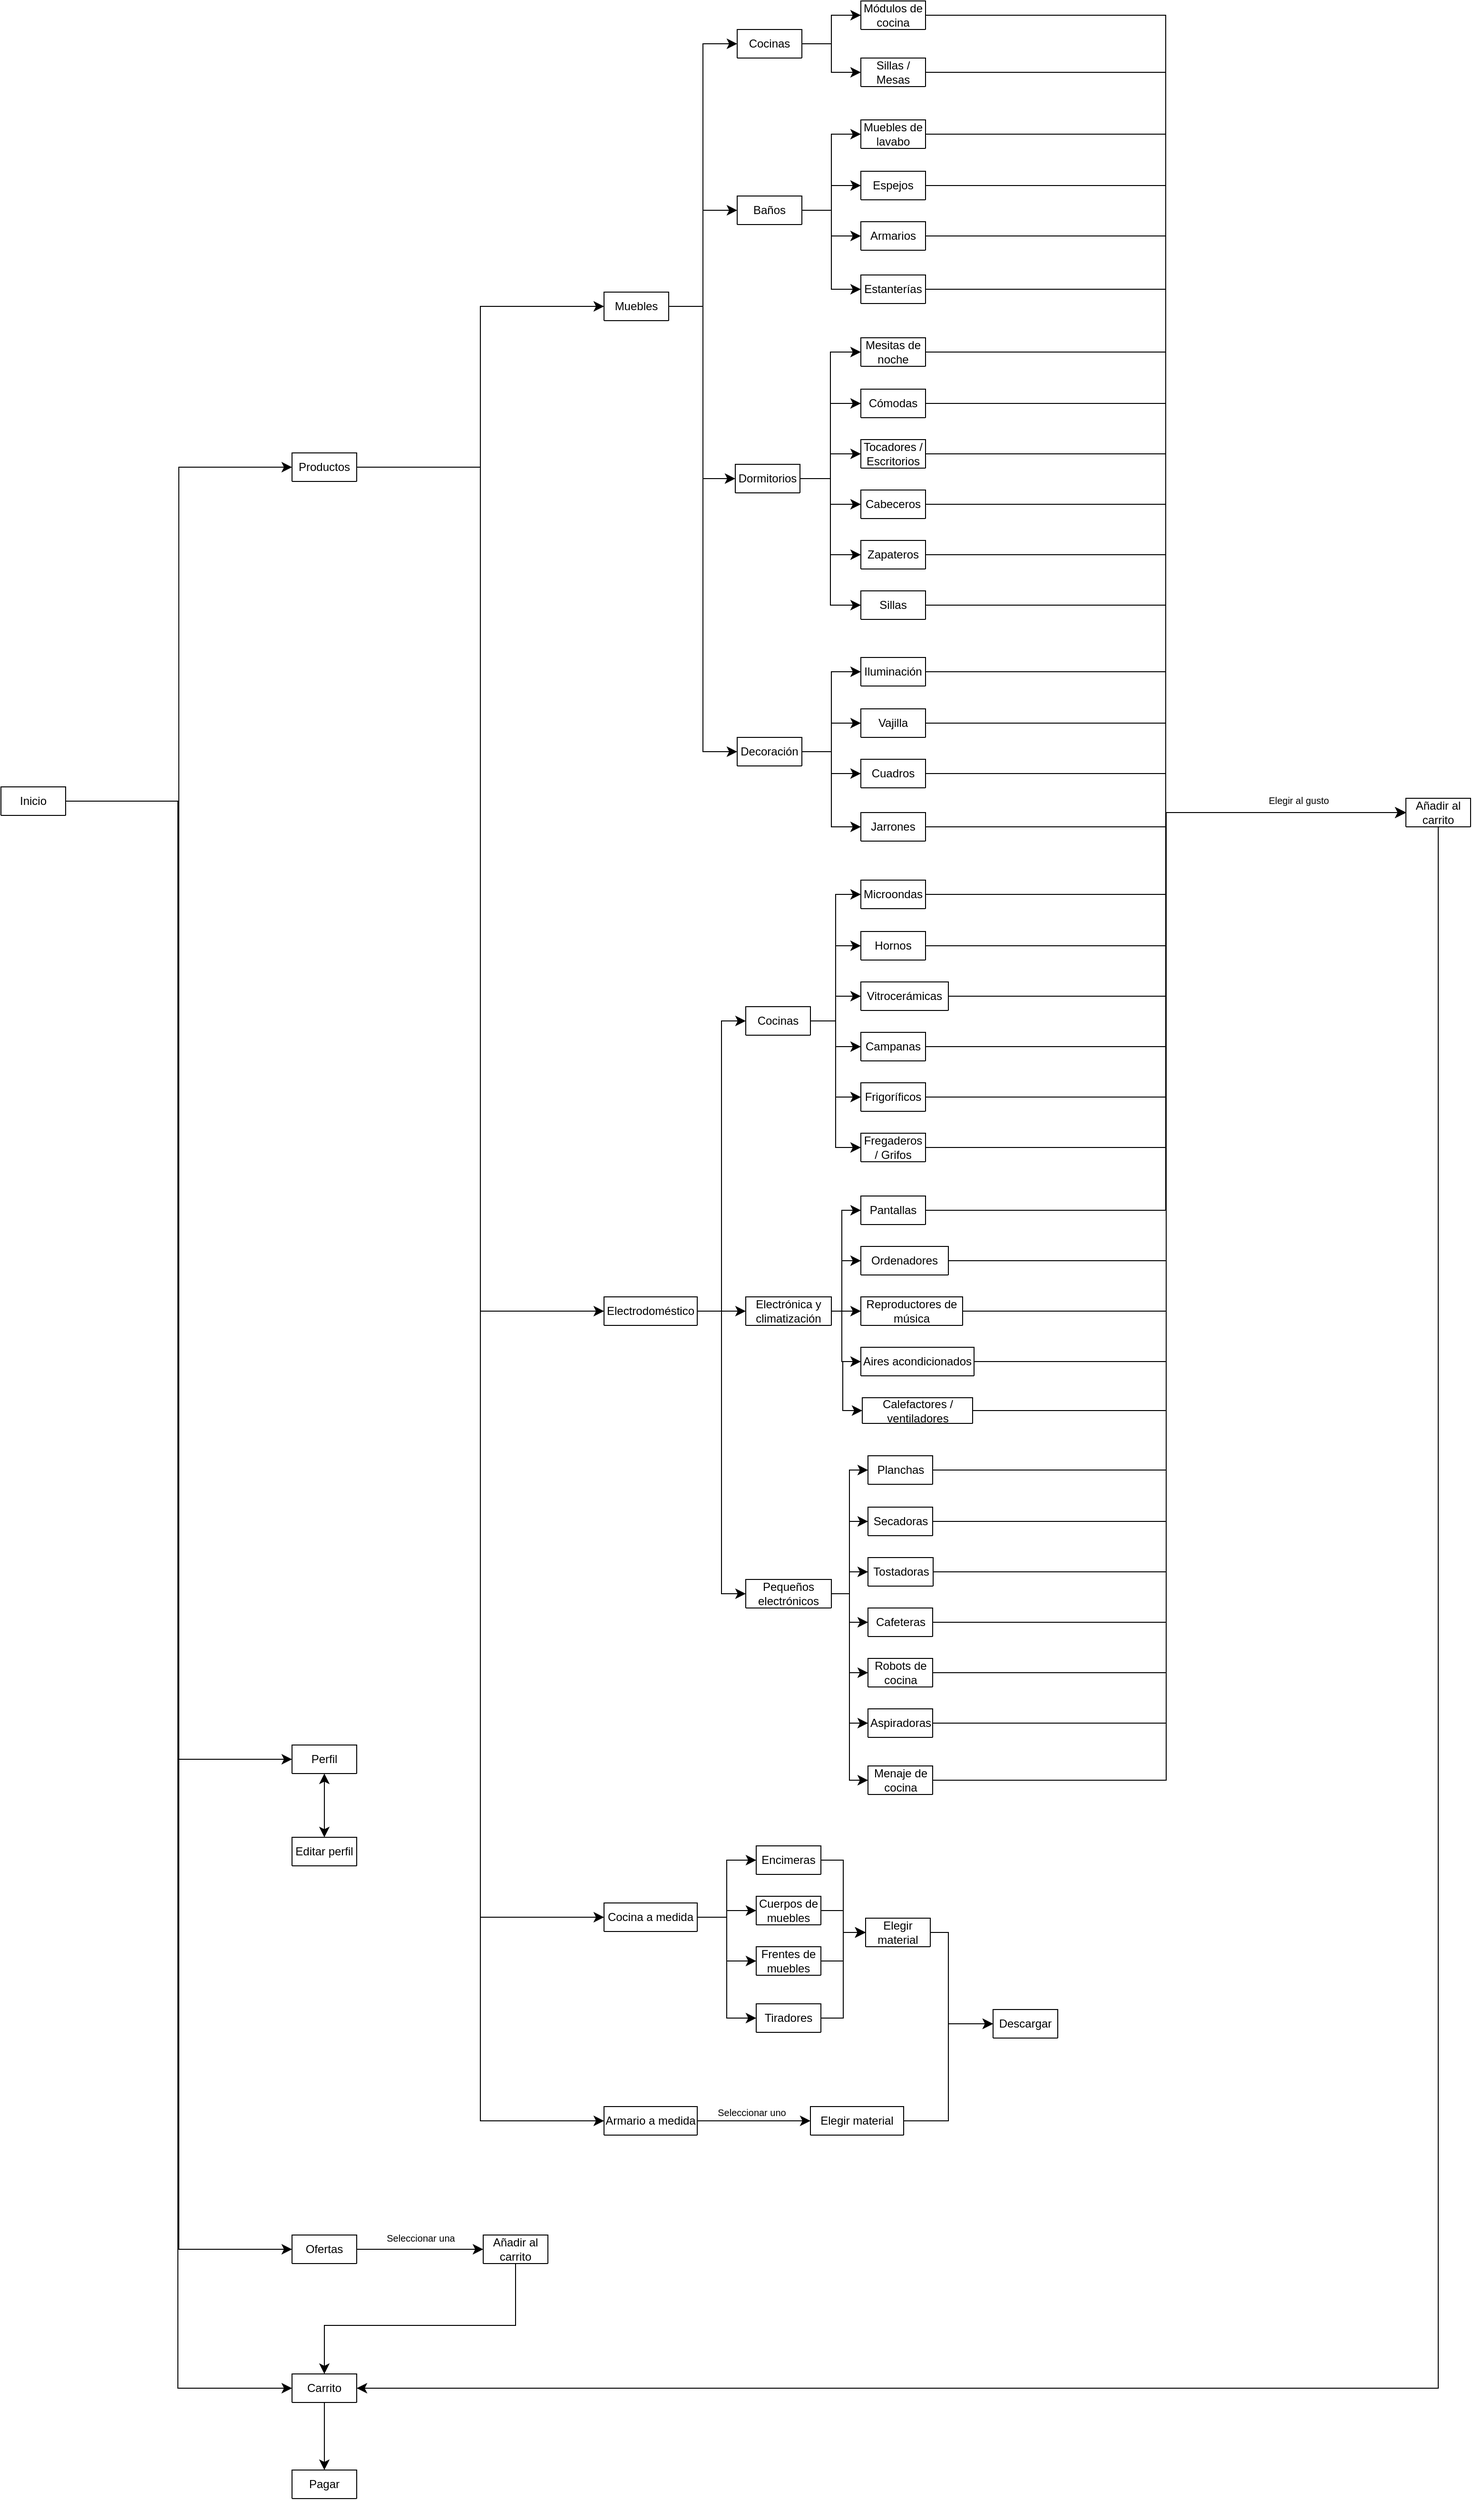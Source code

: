 <mxfile version="24.8.6">
  <diagram id="C5RBs43oDa-KdzZeNtuy" name="Page-1">
    <mxGraphModel dx="2868" dy="1644" grid="0" gridSize="10" guides="1" tooltips="1" connect="1" arrows="1" fold="1" page="1" pageScale="1" pageWidth="4681" pageHeight="3300" math="0" shadow="0">
      <root>
        <mxCell id="WIyWlLk6GJQsqaUBKTNV-0" />
        <mxCell id="WIyWlLk6GJQsqaUBKTNV-1" parent="WIyWlLk6GJQsqaUBKTNV-0" />
        <mxCell id="evVA_SM7a0cTugfseml1-192" style="edgeStyle=orthogonalEdgeStyle;rounded=0;orthogonalLoop=1;jettySize=auto;html=1;exitX=1;exitY=0.5;exitDx=0;exitDy=0;entryX=0;entryY=0.5;entryDx=0;entryDy=0;fontSize=12;startSize=8;endSize=8;" edge="1" parent="WIyWlLk6GJQsqaUBKTNV-1" source="evVA_SM7a0cTugfseml1-17" target="evVA_SM7a0cTugfseml1-97">
          <mxGeometry relative="1" as="geometry" />
        </mxCell>
        <mxCell id="evVA_SM7a0cTugfseml1-219" style="edgeStyle=orthogonalEdgeStyle;rounded=0;orthogonalLoop=1;jettySize=auto;html=1;exitX=1;exitY=0.5;exitDx=0;exitDy=0;entryX=0;entryY=0.5;entryDx=0;entryDy=0;fontSize=12;startSize=8;endSize=8;" edge="1" parent="WIyWlLk6GJQsqaUBKTNV-1" source="evVA_SM7a0cTugfseml1-17" target="evVA_SM7a0cTugfseml1-218">
          <mxGeometry relative="1" as="geometry" />
        </mxCell>
        <mxCell id="evVA_SM7a0cTugfseml1-226" style="edgeStyle=orthogonalEdgeStyle;rounded=0;orthogonalLoop=1;jettySize=auto;html=1;exitX=1;exitY=0.5;exitDx=0;exitDy=0;entryX=0;entryY=0.5;entryDx=0;entryDy=0;fontSize=12;startSize=8;endSize=8;" edge="1" parent="WIyWlLk6GJQsqaUBKTNV-1" source="evVA_SM7a0cTugfseml1-17" target="evVA_SM7a0cTugfseml1-225">
          <mxGeometry relative="1" as="geometry">
            <Array as="points">
              <mxPoint x="230" y="847" />
              <mxPoint x="230" y="2515" />
            </Array>
          </mxGeometry>
        </mxCell>
        <mxCell id="evVA_SM7a0cTugfseml1-233" style="edgeStyle=orthogonalEdgeStyle;rounded=0;orthogonalLoop=1;jettySize=auto;html=1;exitX=1;exitY=0.5;exitDx=0;exitDy=0;entryX=0;entryY=0.5;entryDx=0;entryDy=0;fontSize=12;startSize=8;endSize=8;" edge="1" parent="WIyWlLk6GJQsqaUBKTNV-1" source="evVA_SM7a0cTugfseml1-17" target="evVA_SM7a0cTugfseml1-232">
          <mxGeometry relative="1" as="geometry" />
        </mxCell>
        <mxCell id="evVA_SM7a0cTugfseml1-17" value="Inicio" style="swimlane;fontStyle=0;childLayout=stackLayout;horizontal=1;startSize=30;horizontalStack=0;resizeParent=1;resizeParentMax=0;resizeLast=0;collapsible=1;marginBottom=0;whiteSpace=wrap;html=1;" vertex="1" parent="WIyWlLk6GJQsqaUBKTNV-1">
          <mxGeometry x="44" y="832" width="68" height="30" as="geometry" />
        </mxCell>
        <mxCell id="evVA_SM7a0cTugfseml1-56" style="edgeStyle=orthogonalEdgeStyle;rounded=0;orthogonalLoop=1;jettySize=auto;html=1;exitX=1;exitY=0.5;exitDx=0;exitDy=0;entryX=0;entryY=0.5;entryDx=0;entryDy=0;fontSize=12;startSize=8;endSize=8;" edge="1" parent="WIyWlLk6GJQsqaUBKTNV-1" source="evVA_SM7a0cTugfseml1-60" target="evVA_SM7a0cTugfseml1-63">
          <mxGeometry relative="1" as="geometry" />
        </mxCell>
        <mxCell id="evVA_SM7a0cTugfseml1-57" style="edgeStyle=orthogonalEdgeStyle;rounded=0;orthogonalLoop=1;jettySize=auto;html=1;exitX=1;exitY=0.5;exitDx=0;exitDy=0;entryX=0;entryY=0.5;entryDx=0;entryDy=0;fontSize=12;startSize=8;endSize=8;" edge="1" parent="WIyWlLk6GJQsqaUBKTNV-1" source="evVA_SM7a0cTugfseml1-60" target="evVA_SM7a0cTugfseml1-68">
          <mxGeometry relative="1" as="geometry" />
        </mxCell>
        <mxCell id="evVA_SM7a0cTugfseml1-58" style="edgeStyle=orthogonalEdgeStyle;rounded=0;orthogonalLoop=1;jettySize=auto;html=1;exitX=1;exitY=0.5;exitDx=0;exitDy=0;entryX=0;entryY=0.5;entryDx=0;entryDy=0;fontSize=12;startSize=8;endSize=8;" edge="1" parent="WIyWlLk6GJQsqaUBKTNV-1" source="evVA_SM7a0cTugfseml1-60" target="evVA_SM7a0cTugfseml1-75">
          <mxGeometry relative="1" as="geometry">
            <Array as="points">
              <mxPoint x="782" y="327" />
              <mxPoint x="782" y="508" />
            </Array>
          </mxGeometry>
        </mxCell>
        <mxCell id="evVA_SM7a0cTugfseml1-59" style="edgeStyle=orthogonalEdgeStyle;rounded=0;orthogonalLoop=1;jettySize=auto;html=1;exitX=1;exitY=0.5;exitDx=0;exitDy=0;entryX=0;entryY=0.5;entryDx=0;entryDy=0;fontSize=12;startSize=8;endSize=8;" edge="1" parent="WIyWlLk6GJQsqaUBKTNV-1" source="evVA_SM7a0cTugfseml1-60" target="evVA_SM7a0cTugfseml1-80">
          <mxGeometry relative="1" as="geometry">
            <Array as="points">
              <mxPoint x="782" y="327" />
              <mxPoint x="782" y="795" />
            </Array>
          </mxGeometry>
        </mxCell>
        <mxCell id="evVA_SM7a0cTugfseml1-60" value="Muebles" style="swimlane;fontStyle=0;childLayout=stackLayout;horizontal=1;startSize=30;horizontalStack=0;resizeParent=1;resizeParentMax=0;resizeLast=0;collapsible=1;marginBottom=0;whiteSpace=wrap;html=1;" vertex="1" parent="WIyWlLk6GJQsqaUBKTNV-1">
          <mxGeometry x="678" y="312" width="68" height="30" as="geometry" />
        </mxCell>
        <mxCell id="evVA_SM7a0cTugfseml1-61" style="edgeStyle=orthogonalEdgeStyle;rounded=0;orthogonalLoop=1;jettySize=auto;html=1;exitX=1;exitY=0.5;exitDx=0;exitDy=0;entryX=0;entryY=0.5;entryDx=0;entryDy=0;fontSize=12;startSize=8;endSize=8;" edge="1" parent="WIyWlLk6GJQsqaUBKTNV-1" source="evVA_SM7a0cTugfseml1-63" target="evVA_SM7a0cTugfseml1-81">
          <mxGeometry relative="1" as="geometry" />
        </mxCell>
        <mxCell id="evVA_SM7a0cTugfseml1-62" style="edgeStyle=orthogonalEdgeStyle;rounded=0;orthogonalLoop=1;jettySize=auto;html=1;exitX=1;exitY=0.5;exitDx=0;exitDy=0;entryX=0;entryY=0.5;entryDx=0;entryDy=0;fontSize=12;startSize=8;endSize=8;" edge="1" parent="WIyWlLk6GJQsqaUBKTNV-1" source="evVA_SM7a0cTugfseml1-63" target="evVA_SM7a0cTugfseml1-82">
          <mxGeometry relative="1" as="geometry" />
        </mxCell>
        <mxCell id="evVA_SM7a0cTugfseml1-63" value="Cocinas" style="swimlane;fontStyle=0;childLayout=stackLayout;horizontal=1;startSize=30;horizontalStack=0;resizeParent=1;resizeParentMax=0;resizeLast=0;collapsible=1;marginBottom=0;whiteSpace=wrap;html=1;" vertex="1" parent="WIyWlLk6GJQsqaUBKTNV-1">
          <mxGeometry x="818" y="36" width="68" height="30" as="geometry" />
        </mxCell>
        <mxCell id="evVA_SM7a0cTugfseml1-64" style="edgeStyle=orthogonalEdgeStyle;rounded=0;orthogonalLoop=1;jettySize=auto;html=1;exitX=1;exitY=0.5;exitDx=0;exitDy=0;entryX=0;entryY=0.5;entryDx=0;entryDy=0;fontSize=12;startSize=8;endSize=8;" edge="1" parent="WIyWlLk6GJQsqaUBKTNV-1" source="evVA_SM7a0cTugfseml1-68" target="evVA_SM7a0cTugfseml1-83">
          <mxGeometry relative="1" as="geometry" />
        </mxCell>
        <mxCell id="evVA_SM7a0cTugfseml1-65" style="edgeStyle=orthogonalEdgeStyle;rounded=0;orthogonalLoop=1;jettySize=auto;html=1;exitX=1;exitY=0.5;exitDx=0;exitDy=0;entryX=0;entryY=0.5;entryDx=0;entryDy=0;fontSize=12;startSize=8;endSize=8;" edge="1" parent="WIyWlLk6GJQsqaUBKTNV-1" source="evVA_SM7a0cTugfseml1-68" target="evVA_SM7a0cTugfseml1-84">
          <mxGeometry relative="1" as="geometry" />
        </mxCell>
        <mxCell id="evVA_SM7a0cTugfseml1-66" style="edgeStyle=orthogonalEdgeStyle;rounded=0;orthogonalLoop=1;jettySize=auto;html=1;exitX=1;exitY=0.5;exitDx=0;exitDy=0;entryX=0;entryY=0.5;entryDx=0;entryDy=0;fontSize=12;startSize=8;endSize=8;" edge="1" parent="WIyWlLk6GJQsqaUBKTNV-1" source="evVA_SM7a0cTugfseml1-68" target="evVA_SM7a0cTugfseml1-85">
          <mxGeometry relative="1" as="geometry" />
        </mxCell>
        <mxCell id="evVA_SM7a0cTugfseml1-67" style="edgeStyle=orthogonalEdgeStyle;rounded=0;orthogonalLoop=1;jettySize=auto;html=1;exitX=1;exitY=0.5;exitDx=0;exitDy=0;entryX=0;entryY=0.5;entryDx=0;entryDy=0;fontSize=12;startSize=8;endSize=8;" edge="1" parent="WIyWlLk6GJQsqaUBKTNV-1" source="evVA_SM7a0cTugfseml1-68" target="evVA_SM7a0cTugfseml1-86">
          <mxGeometry relative="1" as="geometry" />
        </mxCell>
        <mxCell id="evVA_SM7a0cTugfseml1-68" value="Baños" style="swimlane;fontStyle=0;childLayout=stackLayout;horizontal=1;startSize=30;horizontalStack=0;resizeParent=1;resizeParentMax=0;resizeLast=0;collapsible=1;marginBottom=0;whiteSpace=wrap;html=1;" vertex="1" parent="WIyWlLk6GJQsqaUBKTNV-1">
          <mxGeometry x="818" y="211" width="68" height="30" as="geometry">
            <mxRectangle x="667" y="423" width="78" height="30" as="alternateBounds" />
          </mxGeometry>
        </mxCell>
        <mxCell id="evVA_SM7a0cTugfseml1-69" style="edgeStyle=orthogonalEdgeStyle;rounded=0;orthogonalLoop=1;jettySize=auto;html=1;exitX=1;exitY=0.5;exitDx=0;exitDy=0;entryX=0;entryY=0.5;entryDx=0;entryDy=0;fontSize=12;startSize=8;endSize=8;" edge="1" parent="WIyWlLk6GJQsqaUBKTNV-1" source="evVA_SM7a0cTugfseml1-75" target="evVA_SM7a0cTugfseml1-87">
          <mxGeometry relative="1" as="geometry" />
        </mxCell>
        <mxCell id="evVA_SM7a0cTugfseml1-70" style="edgeStyle=orthogonalEdgeStyle;rounded=0;orthogonalLoop=1;jettySize=auto;html=1;exitX=1;exitY=0.5;exitDx=0;exitDy=0;entryX=0;entryY=0.5;entryDx=0;entryDy=0;fontSize=12;startSize=8;endSize=8;" edge="1" parent="WIyWlLk6GJQsqaUBKTNV-1" source="evVA_SM7a0cTugfseml1-75" target="evVA_SM7a0cTugfseml1-88">
          <mxGeometry relative="1" as="geometry" />
        </mxCell>
        <mxCell id="evVA_SM7a0cTugfseml1-71" style="edgeStyle=orthogonalEdgeStyle;rounded=0;orthogonalLoop=1;jettySize=auto;html=1;exitX=1;exitY=0.5;exitDx=0;exitDy=0;entryX=0;entryY=0.5;entryDx=0;entryDy=0;fontSize=12;startSize=8;endSize=8;" edge="1" parent="WIyWlLk6GJQsqaUBKTNV-1" source="evVA_SM7a0cTugfseml1-75" target="evVA_SM7a0cTugfseml1-89">
          <mxGeometry relative="1" as="geometry" />
        </mxCell>
        <mxCell id="evVA_SM7a0cTugfseml1-72" style="edgeStyle=orthogonalEdgeStyle;rounded=0;orthogonalLoop=1;jettySize=auto;html=1;exitX=1;exitY=0.5;exitDx=0;exitDy=0;entryX=0;entryY=0.5;entryDx=0;entryDy=0;fontSize=12;startSize=8;endSize=8;" edge="1" parent="WIyWlLk6GJQsqaUBKTNV-1" source="evVA_SM7a0cTugfseml1-75" target="evVA_SM7a0cTugfseml1-90">
          <mxGeometry relative="1" as="geometry" />
        </mxCell>
        <mxCell id="evVA_SM7a0cTugfseml1-73" style="edgeStyle=orthogonalEdgeStyle;rounded=0;orthogonalLoop=1;jettySize=auto;html=1;exitX=1;exitY=0.5;exitDx=0;exitDy=0;entryX=0;entryY=0.5;entryDx=0;entryDy=0;fontSize=12;startSize=8;endSize=8;" edge="1" parent="WIyWlLk6GJQsqaUBKTNV-1" source="evVA_SM7a0cTugfseml1-75" target="evVA_SM7a0cTugfseml1-91">
          <mxGeometry relative="1" as="geometry" />
        </mxCell>
        <mxCell id="evVA_SM7a0cTugfseml1-74" style="edgeStyle=orthogonalEdgeStyle;rounded=0;orthogonalLoop=1;jettySize=auto;html=1;exitX=1;exitY=0.5;exitDx=0;exitDy=0;entryX=0;entryY=0.5;entryDx=0;entryDy=0;fontSize=12;startSize=8;endSize=8;" edge="1" parent="WIyWlLk6GJQsqaUBKTNV-1" source="evVA_SM7a0cTugfseml1-75" target="evVA_SM7a0cTugfseml1-92">
          <mxGeometry relative="1" as="geometry" />
        </mxCell>
        <mxCell id="evVA_SM7a0cTugfseml1-75" value="Dormitorios" style="swimlane;fontStyle=0;childLayout=stackLayout;horizontal=1;startSize=30;horizontalStack=0;resizeParent=1;resizeParentMax=0;resizeLast=0;collapsible=1;marginBottom=0;whiteSpace=wrap;html=1;" vertex="1" parent="WIyWlLk6GJQsqaUBKTNV-1">
          <mxGeometry x="816" y="493" width="68" height="30" as="geometry">
            <mxRectangle x="667" y="423" width="78" height="30" as="alternateBounds" />
          </mxGeometry>
        </mxCell>
        <mxCell id="evVA_SM7a0cTugfseml1-76" style="edgeStyle=orthogonalEdgeStyle;rounded=0;orthogonalLoop=1;jettySize=auto;html=1;exitX=1;exitY=0.5;exitDx=0;exitDy=0;entryX=0;entryY=0.5;entryDx=0;entryDy=0;fontSize=12;startSize=8;endSize=8;" edge="1" parent="WIyWlLk6GJQsqaUBKTNV-1" source="evVA_SM7a0cTugfseml1-80" target="evVA_SM7a0cTugfseml1-93">
          <mxGeometry relative="1" as="geometry" />
        </mxCell>
        <mxCell id="evVA_SM7a0cTugfseml1-77" style="edgeStyle=orthogonalEdgeStyle;rounded=0;orthogonalLoop=1;jettySize=auto;html=1;exitX=1;exitY=0.5;exitDx=0;exitDy=0;entryX=0;entryY=0.5;entryDx=0;entryDy=0;fontSize=12;startSize=8;endSize=8;" edge="1" parent="WIyWlLk6GJQsqaUBKTNV-1" source="evVA_SM7a0cTugfseml1-80" target="evVA_SM7a0cTugfseml1-94">
          <mxGeometry relative="1" as="geometry" />
        </mxCell>
        <mxCell id="evVA_SM7a0cTugfseml1-78" style="edgeStyle=orthogonalEdgeStyle;rounded=0;orthogonalLoop=1;jettySize=auto;html=1;exitX=1;exitY=0.5;exitDx=0;exitDy=0;entryX=0;entryY=0.5;entryDx=0;entryDy=0;fontSize=12;startSize=8;endSize=8;" edge="1" parent="WIyWlLk6GJQsqaUBKTNV-1" source="evVA_SM7a0cTugfseml1-80" target="evVA_SM7a0cTugfseml1-95">
          <mxGeometry relative="1" as="geometry" />
        </mxCell>
        <mxCell id="evVA_SM7a0cTugfseml1-79" style="edgeStyle=orthogonalEdgeStyle;rounded=0;orthogonalLoop=1;jettySize=auto;html=1;exitX=1;exitY=0.5;exitDx=0;exitDy=0;entryX=0;entryY=0.5;entryDx=0;entryDy=0;fontSize=12;startSize=8;endSize=8;" edge="1" parent="WIyWlLk6GJQsqaUBKTNV-1" source="evVA_SM7a0cTugfseml1-80" target="evVA_SM7a0cTugfseml1-96">
          <mxGeometry relative="1" as="geometry" />
        </mxCell>
        <mxCell id="evVA_SM7a0cTugfseml1-80" value="Decoración" style="swimlane;fontStyle=0;childLayout=stackLayout;horizontal=1;startSize=30;horizontalStack=0;resizeParent=1;resizeParentMax=0;resizeLast=0;collapsible=1;marginBottom=0;whiteSpace=wrap;html=1;" vertex="1" parent="WIyWlLk6GJQsqaUBKTNV-1">
          <mxGeometry x="818" y="780" width="68" height="30" as="geometry">
            <mxRectangle x="667" y="423" width="78" height="30" as="alternateBounds" />
          </mxGeometry>
        </mxCell>
        <mxCell id="evVA_SM7a0cTugfseml1-156" style="edgeStyle=orthogonalEdgeStyle;rounded=0;orthogonalLoop=1;jettySize=auto;html=1;exitX=1;exitY=0.5;exitDx=0;exitDy=0;entryX=0;entryY=0.5;entryDx=0;entryDy=0;fontSize=12;startSize=8;endSize=8;" edge="1" parent="WIyWlLk6GJQsqaUBKTNV-1" source="evVA_SM7a0cTugfseml1-81" target="evVA_SM7a0cTugfseml1-155">
          <mxGeometry relative="1" as="geometry" />
        </mxCell>
        <mxCell id="evVA_SM7a0cTugfseml1-81" value="Módulos de cocina" style="swimlane;fontStyle=0;childLayout=stackLayout;horizontal=1;startSize=30;horizontalStack=0;resizeParent=1;resizeParentMax=0;resizeLast=0;collapsible=1;marginBottom=0;whiteSpace=wrap;html=1;" vertex="1" parent="WIyWlLk6GJQsqaUBKTNV-1">
          <mxGeometry x="948" y="6" width="68" height="30" as="geometry" />
        </mxCell>
        <mxCell id="evVA_SM7a0cTugfseml1-157" style="edgeStyle=orthogonalEdgeStyle;rounded=0;orthogonalLoop=1;jettySize=auto;html=1;exitX=1;exitY=0.5;exitDx=0;exitDy=0;entryX=0;entryY=0.5;entryDx=0;entryDy=0;fontSize=12;startSize=8;endSize=8;" edge="1" parent="WIyWlLk6GJQsqaUBKTNV-1" source="evVA_SM7a0cTugfseml1-82" target="evVA_SM7a0cTugfseml1-155">
          <mxGeometry relative="1" as="geometry" />
        </mxCell>
        <mxCell id="evVA_SM7a0cTugfseml1-82" value="Sillas / Mesas" style="swimlane;fontStyle=0;childLayout=stackLayout;horizontal=1;startSize=30;horizontalStack=0;resizeParent=1;resizeParentMax=0;resizeLast=0;collapsible=1;marginBottom=0;whiteSpace=wrap;html=1;" vertex="1" parent="WIyWlLk6GJQsqaUBKTNV-1">
          <mxGeometry x="948" y="66" width="68" height="30" as="geometry" />
        </mxCell>
        <mxCell id="evVA_SM7a0cTugfseml1-176" style="edgeStyle=orthogonalEdgeStyle;rounded=0;orthogonalLoop=1;jettySize=auto;html=1;exitX=1;exitY=0.5;exitDx=0;exitDy=0;entryX=0;entryY=0.5;entryDx=0;entryDy=0;fontSize=12;startSize=8;endSize=8;" edge="1" parent="WIyWlLk6GJQsqaUBKTNV-1" source="evVA_SM7a0cTugfseml1-83" target="evVA_SM7a0cTugfseml1-155">
          <mxGeometry relative="1" as="geometry" />
        </mxCell>
        <mxCell id="evVA_SM7a0cTugfseml1-83" value="Muebles de lavabo" style="swimlane;fontStyle=0;childLayout=stackLayout;horizontal=1;startSize=30;horizontalStack=0;resizeParent=1;resizeParentMax=0;resizeLast=0;collapsible=1;marginBottom=0;whiteSpace=wrap;html=1;" vertex="1" parent="WIyWlLk6GJQsqaUBKTNV-1">
          <mxGeometry x="948" y="131" width="68" height="30" as="geometry">
            <mxRectangle x="667" y="423" width="78" height="30" as="alternateBounds" />
          </mxGeometry>
        </mxCell>
        <mxCell id="evVA_SM7a0cTugfseml1-177" style="edgeStyle=orthogonalEdgeStyle;rounded=0;orthogonalLoop=1;jettySize=auto;html=1;exitX=1;exitY=0.5;exitDx=0;exitDy=0;fontSize=12;startSize=8;endSize=8;entryX=0;entryY=0.5;entryDx=0;entryDy=0;" edge="1" parent="WIyWlLk6GJQsqaUBKTNV-1" source="evVA_SM7a0cTugfseml1-84" target="evVA_SM7a0cTugfseml1-155">
          <mxGeometry relative="1" as="geometry">
            <mxPoint x="1440.059" y="821.235" as="targetPoint" />
          </mxGeometry>
        </mxCell>
        <mxCell id="evVA_SM7a0cTugfseml1-84" value="Espejos" style="swimlane;fontStyle=0;childLayout=stackLayout;horizontal=1;startSize=30;horizontalStack=0;resizeParent=1;resizeParentMax=0;resizeLast=0;collapsible=1;marginBottom=0;whiteSpace=wrap;html=1;" vertex="1" parent="WIyWlLk6GJQsqaUBKTNV-1">
          <mxGeometry x="948" y="185" width="68" height="30" as="geometry">
            <mxRectangle x="667" y="423" width="78" height="30" as="alternateBounds" />
          </mxGeometry>
        </mxCell>
        <mxCell id="evVA_SM7a0cTugfseml1-178" style="edgeStyle=orthogonalEdgeStyle;rounded=0;orthogonalLoop=1;jettySize=auto;html=1;exitX=1;exitY=0.5;exitDx=0;exitDy=0;entryX=0;entryY=0.5;entryDx=0;entryDy=0;fontSize=12;startSize=8;endSize=8;" edge="1" parent="WIyWlLk6GJQsqaUBKTNV-1" source="evVA_SM7a0cTugfseml1-85" target="evVA_SM7a0cTugfseml1-155">
          <mxGeometry relative="1" as="geometry" />
        </mxCell>
        <mxCell id="evVA_SM7a0cTugfseml1-85" value="Armarios" style="swimlane;fontStyle=0;childLayout=stackLayout;horizontal=1;startSize=30;horizontalStack=0;resizeParent=1;resizeParentMax=0;resizeLast=0;collapsible=1;marginBottom=0;whiteSpace=wrap;html=1;" vertex="1" parent="WIyWlLk6GJQsqaUBKTNV-1">
          <mxGeometry x="948" y="238" width="68" height="30" as="geometry">
            <mxRectangle x="667" y="423" width="78" height="30" as="alternateBounds" />
          </mxGeometry>
        </mxCell>
        <mxCell id="evVA_SM7a0cTugfseml1-179" style="edgeStyle=orthogonalEdgeStyle;rounded=0;orthogonalLoop=1;jettySize=auto;html=1;exitX=1;exitY=0.5;exitDx=0;exitDy=0;entryX=0;entryY=0.5;entryDx=0;entryDy=0;fontSize=12;startSize=8;endSize=8;" edge="1" parent="WIyWlLk6GJQsqaUBKTNV-1" source="evVA_SM7a0cTugfseml1-86" target="evVA_SM7a0cTugfseml1-155">
          <mxGeometry relative="1" as="geometry" />
        </mxCell>
        <mxCell id="evVA_SM7a0cTugfseml1-86" value="Estanterías" style="swimlane;fontStyle=0;childLayout=stackLayout;horizontal=1;startSize=30;horizontalStack=0;resizeParent=1;resizeParentMax=0;resizeLast=0;collapsible=1;marginBottom=0;whiteSpace=wrap;html=1;" vertex="1" parent="WIyWlLk6GJQsqaUBKTNV-1">
          <mxGeometry x="948" y="294" width="68" height="30" as="geometry">
            <mxRectangle x="667" y="423" width="78" height="30" as="alternateBounds" />
          </mxGeometry>
        </mxCell>
        <mxCell id="evVA_SM7a0cTugfseml1-180" style="edgeStyle=orthogonalEdgeStyle;rounded=0;orthogonalLoop=1;jettySize=auto;html=1;exitX=1;exitY=0.5;exitDx=0;exitDy=0;entryX=0;entryY=0.5;entryDx=0;entryDy=0;fontSize=12;startSize=8;endSize=8;" edge="1" parent="WIyWlLk6GJQsqaUBKTNV-1" source="evVA_SM7a0cTugfseml1-87" target="evVA_SM7a0cTugfseml1-155">
          <mxGeometry relative="1" as="geometry" />
        </mxCell>
        <mxCell id="evVA_SM7a0cTugfseml1-87" value="Mesitas de noche" style="swimlane;fontStyle=0;childLayout=stackLayout;horizontal=1;startSize=30;horizontalStack=0;resizeParent=1;resizeParentMax=0;resizeLast=0;collapsible=1;marginBottom=0;whiteSpace=wrap;html=1;" vertex="1" parent="WIyWlLk6GJQsqaUBKTNV-1">
          <mxGeometry x="948" y="360" width="68" height="30" as="geometry">
            <mxRectangle x="667" y="423" width="78" height="30" as="alternateBounds" />
          </mxGeometry>
        </mxCell>
        <mxCell id="evVA_SM7a0cTugfseml1-181" style="edgeStyle=orthogonalEdgeStyle;rounded=0;orthogonalLoop=1;jettySize=auto;html=1;exitX=1;exitY=0.5;exitDx=0;exitDy=0;entryX=0;entryY=0.5;entryDx=0;entryDy=0;fontSize=12;startSize=8;endSize=8;" edge="1" parent="WIyWlLk6GJQsqaUBKTNV-1" source="evVA_SM7a0cTugfseml1-88" target="evVA_SM7a0cTugfseml1-155">
          <mxGeometry relative="1" as="geometry" />
        </mxCell>
        <mxCell id="evVA_SM7a0cTugfseml1-88" value="Cómodas" style="swimlane;fontStyle=0;childLayout=stackLayout;horizontal=1;startSize=30;horizontalStack=0;resizeParent=1;resizeParentMax=0;resizeLast=0;collapsible=1;marginBottom=0;whiteSpace=wrap;html=1;" vertex="1" parent="WIyWlLk6GJQsqaUBKTNV-1">
          <mxGeometry x="948" y="414" width="68" height="30" as="geometry">
            <mxRectangle x="667" y="423" width="78" height="30" as="alternateBounds" />
          </mxGeometry>
        </mxCell>
        <mxCell id="evVA_SM7a0cTugfseml1-182" style="edgeStyle=orthogonalEdgeStyle;rounded=0;orthogonalLoop=1;jettySize=auto;html=1;exitX=1;exitY=0.5;exitDx=0;exitDy=0;entryX=0;entryY=0.5;entryDx=0;entryDy=0;fontSize=12;startSize=8;endSize=8;" edge="1" parent="WIyWlLk6GJQsqaUBKTNV-1" source="evVA_SM7a0cTugfseml1-89" target="evVA_SM7a0cTugfseml1-155">
          <mxGeometry relative="1" as="geometry" />
        </mxCell>
        <mxCell id="evVA_SM7a0cTugfseml1-89" value="Tocadores / Escritorios" style="swimlane;fontStyle=0;childLayout=stackLayout;horizontal=1;startSize=30;horizontalStack=0;resizeParent=1;resizeParentMax=0;resizeLast=0;collapsible=1;marginBottom=0;whiteSpace=wrap;html=1;" vertex="1" parent="WIyWlLk6GJQsqaUBKTNV-1">
          <mxGeometry x="948" y="467" width="68" height="30" as="geometry">
            <mxRectangle x="667" y="423" width="78" height="30" as="alternateBounds" />
          </mxGeometry>
        </mxCell>
        <mxCell id="evVA_SM7a0cTugfseml1-183" style="edgeStyle=orthogonalEdgeStyle;rounded=0;orthogonalLoop=1;jettySize=auto;html=1;exitX=1;exitY=0.5;exitDx=0;exitDy=0;entryX=0;entryY=0.5;entryDx=0;entryDy=0;fontSize=12;startSize=8;endSize=8;" edge="1" parent="WIyWlLk6GJQsqaUBKTNV-1" source="evVA_SM7a0cTugfseml1-90" target="evVA_SM7a0cTugfseml1-155">
          <mxGeometry relative="1" as="geometry" />
        </mxCell>
        <mxCell id="evVA_SM7a0cTugfseml1-90" value="Cabeceros" style="swimlane;fontStyle=0;childLayout=stackLayout;horizontal=1;startSize=30;horizontalStack=0;resizeParent=1;resizeParentMax=0;resizeLast=0;collapsible=1;marginBottom=0;whiteSpace=wrap;html=1;" vertex="1" parent="WIyWlLk6GJQsqaUBKTNV-1">
          <mxGeometry x="948" y="520" width="68" height="30" as="geometry">
            <mxRectangle x="667" y="423" width="78" height="30" as="alternateBounds" />
          </mxGeometry>
        </mxCell>
        <mxCell id="evVA_SM7a0cTugfseml1-184" style="edgeStyle=orthogonalEdgeStyle;rounded=0;orthogonalLoop=1;jettySize=auto;html=1;exitX=1;exitY=0.5;exitDx=0;exitDy=0;entryX=0;entryY=0.5;entryDx=0;entryDy=0;fontSize=12;startSize=8;endSize=8;" edge="1" parent="WIyWlLk6GJQsqaUBKTNV-1" source="evVA_SM7a0cTugfseml1-91" target="evVA_SM7a0cTugfseml1-155">
          <mxGeometry relative="1" as="geometry" />
        </mxCell>
        <mxCell id="evVA_SM7a0cTugfseml1-91" value="Zapateros" style="swimlane;fontStyle=0;childLayout=stackLayout;horizontal=1;startSize=30;horizontalStack=0;resizeParent=1;resizeParentMax=0;resizeLast=0;collapsible=1;marginBottom=0;whiteSpace=wrap;html=1;" vertex="1" parent="WIyWlLk6GJQsqaUBKTNV-1">
          <mxGeometry x="948" y="573" width="68" height="30" as="geometry">
            <mxRectangle x="667" y="423" width="78" height="30" as="alternateBounds" />
          </mxGeometry>
        </mxCell>
        <mxCell id="evVA_SM7a0cTugfseml1-185" style="edgeStyle=orthogonalEdgeStyle;rounded=0;orthogonalLoop=1;jettySize=auto;html=1;exitX=1;exitY=0.5;exitDx=0;exitDy=0;entryX=0;entryY=0.5;entryDx=0;entryDy=0;fontSize=12;startSize=8;endSize=8;" edge="1" parent="WIyWlLk6GJQsqaUBKTNV-1" source="evVA_SM7a0cTugfseml1-92" target="evVA_SM7a0cTugfseml1-155">
          <mxGeometry relative="1" as="geometry" />
        </mxCell>
        <mxCell id="evVA_SM7a0cTugfseml1-92" value="Sillas" style="swimlane;fontStyle=0;childLayout=stackLayout;horizontal=1;startSize=30;horizontalStack=0;resizeParent=1;resizeParentMax=0;resizeLast=0;collapsible=1;marginBottom=0;whiteSpace=wrap;html=1;" vertex="1" parent="WIyWlLk6GJQsqaUBKTNV-1">
          <mxGeometry x="948" y="626" width="68" height="30" as="geometry">
            <mxRectangle x="667" y="423" width="78" height="30" as="alternateBounds" />
          </mxGeometry>
        </mxCell>
        <mxCell id="evVA_SM7a0cTugfseml1-186" style="edgeStyle=orthogonalEdgeStyle;rounded=0;orthogonalLoop=1;jettySize=auto;html=1;exitX=1;exitY=0.5;exitDx=0;exitDy=0;entryX=0;entryY=0.5;entryDx=0;entryDy=0;fontSize=12;startSize=8;endSize=8;" edge="1" parent="WIyWlLk6GJQsqaUBKTNV-1" source="evVA_SM7a0cTugfseml1-93" target="evVA_SM7a0cTugfseml1-155">
          <mxGeometry relative="1" as="geometry" />
        </mxCell>
        <mxCell id="evVA_SM7a0cTugfseml1-93" value="Iluminación" style="swimlane;fontStyle=0;childLayout=stackLayout;horizontal=1;startSize=30;horizontalStack=0;resizeParent=1;resizeParentMax=0;resizeLast=0;collapsible=1;marginBottom=0;whiteSpace=wrap;html=1;" vertex="1" parent="WIyWlLk6GJQsqaUBKTNV-1">
          <mxGeometry x="948" y="696" width="68" height="30" as="geometry">
            <mxRectangle x="667" y="423" width="78" height="30" as="alternateBounds" />
          </mxGeometry>
        </mxCell>
        <mxCell id="evVA_SM7a0cTugfseml1-187" style="edgeStyle=orthogonalEdgeStyle;rounded=0;orthogonalLoop=1;jettySize=auto;html=1;exitX=1;exitY=0.5;exitDx=0;exitDy=0;entryX=0;entryY=0.5;entryDx=0;entryDy=0;fontSize=12;startSize=8;endSize=8;" edge="1" parent="WIyWlLk6GJQsqaUBKTNV-1" source="evVA_SM7a0cTugfseml1-94" target="evVA_SM7a0cTugfseml1-155">
          <mxGeometry relative="1" as="geometry" />
        </mxCell>
        <mxCell id="evVA_SM7a0cTugfseml1-94" value="Vajilla" style="swimlane;fontStyle=0;childLayout=stackLayout;horizontal=1;startSize=30;horizontalStack=0;resizeParent=1;resizeParentMax=0;resizeLast=0;collapsible=1;marginBottom=0;whiteSpace=wrap;html=1;" vertex="1" parent="WIyWlLk6GJQsqaUBKTNV-1">
          <mxGeometry x="948" y="750" width="68" height="30" as="geometry">
            <mxRectangle x="667" y="423" width="78" height="30" as="alternateBounds" />
          </mxGeometry>
        </mxCell>
        <mxCell id="evVA_SM7a0cTugfseml1-188" style="edgeStyle=orthogonalEdgeStyle;rounded=0;orthogonalLoop=1;jettySize=auto;html=1;exitX=1;exitY=0.5;exitDx=0;exitDy=0;entryX=0;entryY=0.5;entryDx=0;entryDy=0;fontSize=12;startSize=8;endSize=8;" edge="1" parent="WIyWlLk6GJQsqaUBKTNV-1" source="evVA_SM7a0cTugfseml1-95" target="evVA_SM7a0cTugfseml1-155">
          <mxGeometry relative="1" as="geometry" />
        </mxCell>
        <mxCell id="evVA_SM7a0cTugfseml1-95" value="Cuadros" style="swimlane;fontStyle=0;childLayout=stackLayout;horizontal=1;startSize=30;horizontalStack=0;resizeParent=1;resizeParentMax=0;resizeLast=0;collapsible=1;marginBottom=0;whiteSpace=wrap;html=1;" vertex="1" parent="WIyWlLk6GJQsqaUBKTNV-1">
          <mxGeometry x="948" y="803" width="68" height="30" as="geometry">
            <mxRectangle x="667" y="423" width="78" height="30" as="alternateBounds" />
          </mxGeometry>
        </mxCell>
        <mxCell id="evVA_SM7a0cTugfseml1-189" style="edgeStyle=orthogonalEdgeStyle;rounded=0;orthogonalLoop=1;jettySize=auto;html=1;exitX=1;exitY=0.5;exitDx=0;exitDy=0;entryX=0;entryY=0.5;entryDx=0;entryDy=0;fontSize=12;startSize=8;endSize=8;" edge="1" parent="WIyWlLk6GJQsqaUBKTNV-1" source="evVA_SM7a0cTugfseml1-96" target="evVA_SM7a0cTugfseml1-155">
          <mxGeometry relative="1" as="geometry" />
        </mxCell>
        <mxCell id="evVA_SM7a0cTugfseml1-96" value="Jarrones" style="swimlane;fontStyle=0;childLayout=stackLayout;horizontal=1;startSize=30;horizontalStack=0;resizeParent=1;resizeParentMax=0;resizeLast=0;collapsible=1;marginBottom=0;whiteSpace=wrap;html=1;" vertex="1" parent="WIyWlLk6GJQsqaUBKTNV-1">
          <mxGeometry x="948" y="859" width="68" height="30" as="geometry">
            <mxRectangle x="667" y="423" width="78" height="30" as="alternateBounds" />
          </mxGeometry>
        </mxCell>
        <mxCell id="evVA_SM7a0cTugfseml1-99" style="edgeStyle=orthogonalEdgeStyle;rounded=0;orthogonalLoop=1;jettySize=auto;html=1;exitX=1;exitY=0.5;exitDx=0;exitDy=0;entryX=0;entryY=0.5;entryDx=0;entryDy=0;fontSize=12;startSize=8;endSize=8;" edge="1" parent="WIyWlLk6GJQsqaUBKTNV-1" source="evVA_SM7a0cTugfseml1-97" target="evVA_SM7a0cTugfseml1-60">
          <mxGeometry relative="1" as="geometry" />
        </mxCell>
        <mxCell id="evVA_SM7a0cTugfseml1-100" style="edgeStyle=orthogonalEdgeStyle;rounded=0;orthogonalLoop=1;jettySize=auto;html=1;exitX=1;exitY=0.5;exitDx=0;exitDy=0;entryX=0;entryY=0.5;entryDx=0;entryDy=0;fontSize=12;startSize=8;endSize=8;" edge="1" parent="WIyWlLk6GJQsqaUBKTNV-1" source="evVA_SM7a0cTugfseml1-97" target="evVA_SM7a0cTugfseml1-98">
          <mxGeometry relative="1" as="geometry" />
        </mxCell>
        <mxCell id="evVA_SM7a0cTugfseml1-194" style="edgeStyle=orthogonalEdgeStyle;rounded=0;orthogonalLoop=1;jettySize=auto;html=1;exitX=1;exitY=0.5;exitDx=0;exitDy=0;entryX=0;entryY=0.5;entryDx=0;entryDy=0;fontSize=12;startSize=8;endSize=8;" edge="1" parent="WIyWlLk6GJQsqaUBKTNV-1" source="evVA_SM7a0cTugfseml1-97" target="evVA_SM7a0cTugfseml1-193">
          <mxGeometry relative="1" as="geometry" />
        </mxCell>
        <mxCell id="evVA_SM7a0cTugfseml1-211" style="edgeStyle=orthogonalEdgeStyle;rounded=0;orthogonalLoop=1;jettySize=auto;html=1;exitX=1;exitY=0.5;exitDx=0;exitDy=0;entryX=0;entryY=0.5;entryDx=0;entryDy=0;fontSize=12;startSize=8;endSize=8;" edge="1" parent="WIyWlLk6GJQsqaUBKTNV-1" source="evVA_SM7a0cTugfseml1-97" target="evVA_SM7a0cTugfseml1-210">
          <mxGeometry relative="1" as="geometry" />
        </mxCell>
        <mxCell id="evVA_SM7a0cTugfseml1-97" value="Productos" style="swimlane;fontStyle=0;childLayout=stackLayout;horizontal=1;startSize=30;horizontalStack=0;resizeParent=1;resizeParentMax=0;resizeLast=0;collapsible=1;marginBottom=0;whiteSpace=wrap;html=1;" vertex="1" parent="WIyWlLk6GJQsqaUBKTNV-1">
          <mxGeometry x="350" y="481" width="68" height="30" as="geometry" />
        </mxCell>
        <mxCell id="evVA_SM7a0cTugfseml1-123" style="edgeStyle=orthogonalEdgeStyle;rounded=0;orthogonalLoop=1;jettySize=auto;html=1;exitX=1;exitY=0.5;exitDx=0;exitDy=0;entryX=0;entryY=0.5;entryDx=0;entryDy=0;fontSize=12;startSize=8;endSize=8;" edge="1" parent="WIyWlLk6GJQsqaUBKTNV-1" source="evVA_SM7a0cTugfseml1-98" target="evVA_SM7a0cTugfseml1-101">
          <mxGeometry relative="1" as="geometry" />
        </mxCell>
        <mxCell id="evVA_SM7a0cTugfseml1-124" style="edgeStyle=orthogonalEdgeStyle;rounded=0;orthogonalLoop=1;jettySize=auto;html=1;exitX=1;exitY=0.5;exitDx=0;exitDy=0;entryX=0;entryY=0.5;entryDx=0;entryDy=0;fontSize=12;startSize=8;endSize=8;" edge="1" parent="WIyWlLk6GJQsqaUBKTNV-1" source="evVA_SM7a0cTugfseml1-98" target="evVA_SM7a0cTugfseml1-102">
          <mxGeometry relative="1" as="geometry" />
        </mxCell>
        <mxCell id="evVA_SM7a0cTugfseml1-125" style="edgeStyle=orthogonalEdgeStyle;rounded=0;orthogonalLoop=1;jettySize=auto;html=1;exitX=1;exitY=0.5;exitDx=0;exitDy=0;entryX=0;entryY=0.5;entryDx=0;entryDy=0;fontSize=12;startSize=8;endSize=8;" edge="1" parent="WIyWlLk6GJQsqaUBKTNV-1" source="evVA_SM7a0cTugfseml1-98" target="evVA_SM7a0cTugfseml1-103">
          <mxGeometry relative="1" as="geometry" />
        </mxCell>
        <mxCell id="evVA_SM7a0cTugfseml1-98" value="Electrodoméstico" style="swimlane;fontStyle=0;childLayout=stackLayout;horizontal=1;startSize=30;horizontalStack=0;resizeParent=1;resizeParentMax=0;resizeLast=0;collapsible=1;marginBottom=0;whiteSpace=wrap;html=1;" vertex="1" parent="WIyWlLk6GJQsqaUBKTNV-1">
          <mxGeometry x="678" y="1368" width="98" height="30" as="geometry" />
        </mxCell>
        <mxCell id="evVA_SM7a0cTugfseml1-126" style="edgeStyle=orthogonalEdgeStyle;rounded=0;orthogonalLoop=1;jettySize=auto;html=1;exitX=1;exitY=0.5;exitDx=0;exitDy=0;entryX=0;entryY=0.5;entryDx=0;entryDy=0;fontSize=12;startSize=8;endSize=8;" edge="1" parent="WIyWlLk6GJQsqaUBKTNV-1" source="evVA_SM7a0cTugfseml1-101" target="evVA_SM7a0cTugfseml1-109">
          <mxGeometry relative="1" as="geometry" />
        </mxCell>
        <mxCell id="evVA_SM7a0cTugfseml1-127" style="edgeStyle=orthogonalEdgeStyle;rounded=0;orthogonalLoop=1;jettySize=auto;html=1;exitX=1;exitY=0.5;exitDx=0;exitDy=0;entryX=0;entryY=0.5;entryDx=0;entryDy=0;fontSize=12;startSize=8;endSize=8;" edge="1" parent="WIyWlLk6GJQsqaUBKTNV-1" source="evVA_SM7a0cTugfseml1-101" target="evVA_SM7a0cTugfseml1-108">
          <mxGeometry relative="1" as="geometry" />
        </mxCell>
        <mxCell id="evVA_SM7a0cTugfseml1-128" style="edgeStyle=orthogonalEdgeStyle;rounded=0;orthogonalLoop=1;jettySize=auto;html=1;exitX=1;exitY=0.5;exitDx=0;exitDy=0;entryX=0;entryY=0.5;entryDx=0;entryDy=0;fontSize=12;startSize=8;endSize=8;" edge="1" parent="WIyWlLk6GJQsqaUBKTNV-1" source="evVA_SM7a0cTugfseml1-101" target="evVA_SM7a0cTugfseml1-107">
          <mxGeometry relative="1" as="geometry" />
        </mxCell>
        <mxCell id="evVA_SM7a0cTugfseml1-129" style="edgeStyle=orthogonalEdgeStyle;rounded=0;orthogonalLoop=1;jettySize=auto;html=1;exitX=1;exitY=0.5;exitDx=0;exitDy=0;entryX=0;entryY=0.5;entryDx=0;entryDy=0;fontSize=12;startSize=8;endSize=8;" edge="1" parent="WIyWlLk6GJQsqaUBKTNV-1" source="evVA_SM7a0cTugfseml1-101" target="evVA_SM7a0cTugfseml1-106">
          <mxGeometry relative="1" as="geometry" />
        </mxCell>
        <mxCell id="evVA_SM7a0cTugfseml1-130" style="edgeStyle=orthogonalEdgeStyle;rounded=0;orthogonalLoop=1;jettySize=auto;html=1;exitX=1;exitY=0.5;exitDx=0;exitDy=0;entryX=0;entryY=0.5;entryDx=0;entryDy=0;fontSize=12;startSize=8;endSize=8;" edge="1" parent="WIyWlLk6GJQsqaUBKTNV-1" source="evVA_SM7a0cTugfseml1-101" target="evVA_SM7a0cTugfseml1-105">
          <mxGeometry relative="1" as="geometry" />
        </mxCell>
        <mxCell id="evVA_SM7a0cTugfseml1-131" style="edgeStyle=orthogonalEdgeStyle;rounded=0;orthogonalLoop=1;jettySize=auto;html=1;exitX=1;exitY=0.5;exitDx=0;exitDy=0;entryX=0;entryY=0.5;entryDx=0;entryDy=0;fontSize=12;startSize=8;endSize=8;" edge="1" parent="WIyWlLk6GJQsqaUBKTNV-1" source="evVA_SM7a0cTugfseml1-101" target="evVA_SM7a0cTugfseml1-104">
          <mxGeometry relative="1" as="geometry" />
        </mxCell>
        <mxCell id="evVA_SM7a0cTugfseml1-101" value="Cocinas" style="swimlane;fontStyle=0;childLayout=stackLayout;horizontal=1;startSize=30;horizontalStack=0;resizeParent=1;resizeParentMax=0;resizeLast=0;collapsible=1;marginBottom=0;whiteSpace=wrap;html=1;" vertex="1" parent="WIyWlLk6GJQsqaUBKTNV-1">
          <mxGeometry x="827" y="1063" width="68" height="30" as="geometry">
            <mxRectangle x="667" y="423" width="78" height="30" as="alternateBounds" />
          </mxGeometry>
        </mxCell>
        <mxCell id="evVA_SM7a0cTugfseml1-132" style="edgeStyle=orthogonalEdgeStyle;rounded=0;orthogonalLoop=1;jettySize=auto;html=1;exitX=1;exitY=0.5;exitDx=0;exitDy=0;entryX=0;entryY=0.5;entryDx=0;entryDy=0;fontSize=12;startSize=8;endSize=8;" edge="1" parent="WIyWlLk6GJQsqaUBKTNV-1" source="evVA_SM7a0cTugfseml1-102" target="evVA_SM7a0cTugfseml1-114">
          <mxGeometry relative="1" as="geometry">
            <Array as="points">
              <mxPoint x="928" y="1383" />
              <mxPoint x="928" y="1436" />
              <mxPoint x="929" y="1436" />
              <mxPoint x="929" y="1487" />
            </Array>
          </mxGeometry>
        </mxCell>
        <mxCell id="evVA_SM7a0cTugfseml1-133" style="edgeStyle=orthogonalEdgeStyle;rounded=0;orthogonalLoop=1;jettySize=auto;html=1;exitX=1;exitY=0.5;exitDx=0;exitDy=0;entryX=0;entryY=0.5;entryDx=0;entryDy=0;fontSize=12;startSize=8;endSize=8;" edge="1" parent="WIyWlLk6GJQsqaUBKTNV-1" source="evVA_SM7a0cTugfseml1-102" target="evVA_SM7a0cTugfseml1-113">
          <mxGeometry relative="1" as="geometry">
            <Array as="points">
              <mxPoint x="928" y="1383" />
              <mxPoint x="928" y="1436" />
            </Array>
          </mxGeometry>
        </mxCell>
        <mxCell id="evVA_SM7a0cTugfseml1-134" style="edgeStyle=orthogonalEdgeStyle;rounded=0;orthogonalLoop=1;jettySize=auto;html=1;exitX=1;exitY=0.5;exitDx=0;exitDy=0;entryX=0;entryY=0.5;entryDx=0;entryDy=0;fontSize=12;startSize=8;endSize=8;" edge="1" parent="WIyWlLk6GJQsqaUBKTNV-1" source="evVA_SM7a0cTugfseml1-102" target="evVA_SM7a0cTugfseml1-112">
          <mxGeometry relative="1" as="geometry" />
        </mxCell>
        <mxCell id="evVA_SM7a0cTugfseml1-135" style="edgeStyle=orthogonalEdgeStyle;rounded=0;orthogonalLoop=1;jettySize=auto;html=1;exitX=1;exitY=0.5;exitDx=0;exitDy=0;entryX=0;entryY=0.5;entryDx=0;entryDy=0;fontSize=12;startSize=8;endSize=8;" edge="1" parent="WIyWlLk6GJQsqaUBKTNV-1" source="evVA_SM7a0cTugfseml1-102" target="evVA_SM7a0cTugfseml1-111">
          <mxGeometry relative="1" as="geometry">
            <Array as="points">
              <mxPoint x="928" y="1383" />
              <mxPoint x="928" y="1330" />
            </Array>
          </mxGeometry>
        </mxCell>
        <mxCell id="evVA_SM7a0cTugfseml1-136" style="edgeStyle=orthogonalEdgeStyle;rounded=0;orthogonalLoop=1;jettySize=auto;html=1;exitX=1;exitY=0.5;exitDx=0;exitDy=0;entryX=0;entryY=0.5;entryDx=0;entryDy=0;fontSize=12;startSize=8;endSize=8;" edge="1" parent="WIyWlLk6GJQsqaUBKTNV-1" source="evVA_SM7a0cTugfseml1-102" target="evVA_SM7a0cTugfseml1-110">
          <mxGeometry relative="1" as="geometry">
            <Array as="points">
              <mxPoint x="928" y="1383" />
              <mxPoint x="928" y="1277" />
            </Array>
          </mxGeometry>
        </mxCell>
        <mxCell id="evVA_SM7a0cTugfseml1-102" value="Electrónica y climatización" style="swimlane;fontStyle=0;childLayout=stackLayout;horizontal=1;startSize=30;horizontalStack=0;resizeParent=1;resizeParentMax=0;resizeLast=0;collapsible=1;marginBottom=0;whiteSpace=wrap;html=1;" vertex="1" parent="WIyWlLk6GJQsqaUBKTNV-1">
          <mxGeometry x="827" y="1368" width="90" height="30" as="geometry">
            <mxRectangle x="667" y="423" width="78" height="30" as="alternateBounds" />
          </mxGeometry>
        </mxCell>
        <mxCell id="evVA_SM7a0cTugfseml1-137" style="edgeStyle=orthogonalEdgeStyle;rounded=0;orthogonalLoop=1;jettySize=auto;html=1;exitX=1;exitY=0.5;exitDx=0;exitDy=0;entryX=0;entryY=0.5;entryDx=0;entryDy=0;fontSize=12;startSize=8;endSize=8;" edge="1" parent="WIyWlLk6GJQsqaUBKTNV-1" source="evVA_SM7a0cTugfseml1-103" target="evVA_SM7a0cTugfseml1-115">
          <mxGeometry relative="1" as="geometry">
            <Array as="points">
              <mxPoint x="936" y="1680" />
              <mxPoint x="936" y="1550" />
            </Array>
          </mxGeometry>
        </mxCell>
        <mxCell id="evVA_SM7a0cTugfseml1-138" style="edgeStyle=orthogonalEdgeStyle;rounded=0;orthogonalLoop=1;jettySize=auto;html=1;exitX=1;exitY=0.5;exitDx=0;exitDy=0;entryX=0;entryY=0.5;entryDx=0;entryDy=0;fontSize=12;startSize=8;endSize=8;" edge="1" parent="WIyWlLk6GJQsqaUBKTNV-1" source="evVA_SM7a0cTugfseml1-103" target="evVA_SM7a0cTugfseml1-116">
          <mxGeometry relative="1" as="geometry">
            <Array as="points">
              <mxPoint x="936" y="1680" />
              <mxPoint x="936" y="1604" />
            </Array>
          </mxGeometry>
        </mxCell>
        <mxCell id="evVA_SM7a0cTugfseml1-139" style="edgeStyle=orthogonalEdgeStyle;rounded=0;orthogonalLoop=1;jettySize=auto;html=1;exitX=1;exitY=0.5;exitDx=0;exitDy=0;entryX=0;entryY=0.5;entryDx=0;entryDy=0;fontSize=12;startSize=8;endSize=8;" edge="1" parent="WIyWlLk6GJQsqaUBKTNV-1" source="evVA_SM7a0cTugfseml1-103" target="evVA_SM7a0cTugfseml1-117">
          <mxGeometry relative="1" as="geometry">
            <Array as="points">
              <mxPoint x="936" y="1680" />
              <mxPoint x="936" y="1657" />
            </Array>
          </mxGeometry>
        </mxCell>
        <mxCell id="evVA_SM7a0cTugfseml1-140" style="edgeStyle=orthogonalEdgeStyle;rounded=0;orthogonalLoop=1;jettySize=auto;html=1;exitX=1;exitY=0.5;exitDx=0;exitDy=0;entryX=0;entryY=0.5;entryDx=0;entryDy=0;fontSize=12;startSize=8;endSize=8;" edge="1" parent="WIyWlLk6GJQsqaUBKTNV-1" source="evVA_SM7a0cTugfseml1-103" target="evVA_SM7a0cTugfseml1-118">
          <mxGeometry relative="1" as="geometry">
            <Array as="points">
              <mxPoint x="936" y="1680" />
              <mxPoint x="936" y="1710" />
            </Array>
          </mxGeometry>
        </mxCell>
        <mxCell id="evVA_SM7a0cTugfseml1-141" style="edgeStyle=orthogonalEdgeStyle;rounded=0;orthogonalLoop=1;jettySize=auto;html=1;exitX=1;exitY=0.5;exitDx=0;exitDy=0;entryX=0;entryY=0.5;entryDx=0;entryDy=0;fontSize=12;startSize=8;endSize=8;" edge="1" parent="WIyWlLk6GJQsqaUBKTNV-1" source="evVA_SM7a0cTugfseml1-103" target="evVA_SM7a0cTugfseml1-121">
          <mxGeometry relative="1" as="geometry">
            <Array as="points">
              <mxPoint x="936" y="1680" />
              <mxPoint x="936" y="1876" />
            </Array>
          </mxGeometry>
        </mxCell>
        <mxCell id="evVA_SM7a0cTugfseml1-142" style="edgeStyle=orthogonalEdgeStyle;rounded=0;orthogonalLoop=1;jettySize=auto;html=1;exitX=1;exitY=0.5;exitDx=0;exitDy=0;entryX=0;entryY=0.5;entryDx=0;entryDy=0;fontSize=12;startSize=8;endSize=8;" edge="1" parent="WIyWlLk6GJQsqaUBKTNV-1" source="evVA_SM7a0cTugfseml1-103" target="evVA_SM7a0cTugfseml1-120">
          <mxGeometry relative="1" as="geometry">
            <Array as="points">
              <mxPoint x="936" y="1680" />
              <mxPoint x="936" y="1816" />
            </Array>
          </mxGeometry>
        </mxCell>
        <mxCell id="evVA_SM7a0cTugfseml1-143" style="edgeStyle=orthogonalEdgeStyle;rounded=0;orthogonalLoop=1;jettySize=auto;html=1;exitX=1;exitY=0.5;exitDx=0;exitDy=0;entryX=0;entryY=0.5;entryDx=0;entryDy=0;fontSize=12;startSize=8;endSize=8;" edge="1" parent="WIyWlLk6GJQsqaUBKTNV-1" source="evVA_SM7a0cTugfseml1-103" target="evVA_SM7a0cTugfseml1-119">
          <mxGeometry relative="1" as="geometry">
            <Array as="points">
              <mxPoint x="936" y="1680" />
              <mxPoint x="936" y="1763" />
            </Array>
          </mxGeometry>
        </mxCell>
        <mxCell id="evVA_SM7a0cTugfseml1-103" value="Pequeños electrónicos" style="swimlane;fontStyle=0;childLayout=stackLayout;horizontal=1;startSize=30;horizontalStack=0;resizeParent=1;resizeParentMax=0;resizeLast=0;collapsible=1;marginBottom=0;whiteSpace=wrap;html=1;" vertex="1" parent="WIyWlLk6GJQsqaUBKTNV-1">
          <mxGeometry x="827" y="1665" width="90" height="30" as="geometry">
            <mxRectangle x="667" y="423" width="78" height="30" as="alternateBounds" />
          </mxGeometry>
        </mxCell>
        <mxCell id="evVA_SM7a0cTugfseml1-175" style="edgeStyle=orthogonalEdgeStyle;rounded=0;orthogonalLoop=1;jettySize=auto;html=1;exitX=1;exitY=0.5;exitDx=0;exitDy=0;entryX=0;entryY=0.5;entryDx=0;entryDy=0;fontSize=12;startSize=8;endSize=8;" edge="1" parent="WIyWlLk6GJQsqaUBKTNV-1" source="evVA_SM7a0cTugfseml1-104" target="evVA_SM7a0cTugfseml1-155">
          <mxGeometry relative="1" as="geometry" />
        </mxCell>
        <mxCell id="evVA_SM7a0cTugfseml1-104" value="Microondas" style="swimlane;fontStyle=0;childLayout=stackLayout;horizontal=1;startSize=30;horizontalStack=0;resizeParent=1;resizeParentMax=0;resizeLast=0;collapsible=1;marginBottom=0;whiteSpace=wrap;html=1;" vertex="1" parent="WIyWlLk6GJQsqaUBKTNV-1">
          <mxGeometry x="948" y="930" width="68" height="30" as="geometry">
            <mxRectangle x="667" y="423" width="78" height="30" as="alternateBounds" />
          </mxGeometry>
        </mxCell>
        <mxCell id="evVA_SM7a0cTugfseml1-174" style="edgeStyle=orthogonalEdgeStyle;rounded=0;orthogonalLoop=1;jettySize=auto;html=1;exitX=1;exitY=0.5;exitDx=0;exitDy=0;entryX=0;entryY=0.5;entryDx=0;entryDy=0;fontSize=12;startSize=8;endSize=8;" edge="1" parent="WIyWlLk6GJQsqaUBKTNV-1" source="evVA_SM7a0cTugfseml1-105" target="evVA_SM7a0cTugfseml1-155">
          <mxGeometry relative="1" as="geometry" />
        </mxCell>
        <mxCell id="evVA_SM7a0cTugfseml1-105" value="Hornos" style="swimlane;fontStyle=0;childLayout=stackLayout;horizontal=1;startSize=30;horizontalStack=0;resizeParent=1;resizeParentMax=0;resizeLast=0;collapsible=1;marginBottom=0;whiteSpace=wrap;html=1;" vertex="1" parent="WIyWlLk6GJQsqaUBKTNV-1">
          <mxGeometry x="948" y="984" width="68" height="30" as="geometry">
            <mxRectangle x="667" y="423" width="78" height="30" as="alternateBounds" />
          </mxGeometry>
        </mxCell>
        <mxCell id="evVA_SM7a0cTugfseml1-173" style="edgeStyle=orthogonalEdgeStyle;rounded=0;orthogonalLoop=1;jettySize=auto;html=1;exitX=1;exitY=0.5;exitDx=0;exitDy=0;entryX=0;entryY=0.5;entryDx=0;entryDy=0;fontSize=12;startSize=8;endSize=8;" edge="1" parent="WIyWlLk6GJQsqaUBKTNV-1" source="evVA_SM7a0cTugfseml1-106" target="evVA_SM7a0cTugfseml1-155">
          <mxGeometry relative="1" as="geometry">
            <Array as="points">
              <mxPoint x="1269" y="1052" />
              <mxPoint x="1269" y="859" />
            </Array>
          </mxGeometry>
        </mxCell>
        <mxCell id="evVA_SM7a0cTugfseml1-106" value="Vitrocerámicas" style="swimlane;fontStyle=0;childLayout=stackLayout;horizontal=1;startSize=30;horizontalStack=0;resizeParent=1;resizeParentMax=0;resizeLast=0;collapsible=1;marginBottom=0;whiteSpace=wrap;html=1;" vertex="1" parent="WIyWlLk6GJQsqaUBKTNV-1">
          <mxGeometry x="948" y="1037" width="92" height="30" as="geometry">
            <mxRectangle x="667" y="423" width="78" height="30" as="alternateBounds" />
          </mxGeometry>
        </mxCell>
        <mxCell id="evVA_SM7a0cTugfseml1-172" style="edgeStyle=orthogonalEdgeStyle;rounded=0;orthogonalLoop=1;jettySize=auto;html=1;exitX=1;exitY=0.5;exitDx=0;exitDy=0;entryX=0;entryY=0.5;entryDx=0;entryDy=0;fontSize=12;startSize=8;endSize=8;" edge="1" parent="WIyWlLk6GJQsqaUBKTNV-1" source="evVA_SM7a0cTugfseml1-107" target="evVA_SM7a0cTugfseml1-155">
          <mxGeometry relative="1" as="geometry" />
        </mxCell>
        <mxCell id="evVA_SM7a0cTugfseml1-107" value="Campanas" style="swimlane;fontStyle=0;childLayout=stackLayout;horizontal=1;startSize=30;horizontalStack=0;resizeParent=1;resizeParentMax=0;resizeLast=0;collapsible=1;marginBottom=0;whiteSpace=wrap;html=1;" vertex="1" parent="WIyWlLk6GJQsqaUBKTNV-1">
          <mxGeometry x="948" y="1090" width="68" height="30" as="geometry">
            <mxRectangle x="667" y="423" width="78" height="30" as="alternateBounds" />
          </mxGeometry>
        </mxCell>
        <mxCell id="evVA_SM7a0cTugfseml1-171" style="edgeStyle=orthogonalEdgeStyle;rounded=0;orthogonalLoop=1;jettySize=auto;html=1;exitX=1;exitY=0.5;exitDx=0;exitDy=0;entryX=0;entryY=0.5;entryDx=0;entryDy=0;fontSize=12;startSize=8;endSize=8;" edge="1" parent="WIyWlLk6GJQsqaUBKTNV-1" source="evVA_SM7a0cTugfseml1-108" target="evVA_SM7a0cTugfseml1-155">
          <mxGeometry relative="1" as="geometry" />
        </mxCell>
        <mxCell id="evVA_SM7a0cTugfseml1-108" value="Frigoríficos" style="swimlane;fontStyle=0;childLayout=stackLayout;horizontal=1;startSize=30;horizontalStack=0;resizeParent=1;resizeParentMax=0;resizeLast=0;collapsible=1;marginBottom=0;whiteSpace=wrap;html=1;" vertex="1" parent="WIyWlLk6GJQsqaUBKTNV-1">
          <mxGeometry x="948" y="1143" width="68" height="30" as="geometry">
            <mxRectangle x="667" y="423" width="78" height="30" as="alternateBounds" />
          </mxGeometry>
        </mxCell>
        <mxCell id="evVA_SM7a0cTugfseml1-170" style="edgeStyle=orthogonalEdgeStyle;rounded=0;orthogonalLoop=1;jettySize=auto;html=1;exitX=1;exitY=0.5;exitDx=0;exitDy=0;entryX=0;entryY=0.5;entryDx=0;entryDy=0;fontSize=12;startSize=8;endSize=8;" edge="1" parent="WIyWlLk6GJQsqaUBKTNV-1" source="evVA_SM7a0cTugfseml1-109" target="evVA_SM7a0cTugfseml1-155">
          <mxGeometry relative="1" as="geometry" />
        </mxCell>
        <mxCell id="evVA_SM7a0cTugfseml1-109" value="Fregaderos / Grifos" style="swimlane;fontStyle=0;childLayout=stackLayout;horizontal=1;startSize=30;horizontalStack=0;resizeParent=1;resizeParentMax=0;resizeLast=0;collapsible=1;marginBottom=0;whiteSpace=wrap;html=1;" vertex="1" parent="WIyWlLk6GJQsqaUBKTNV-1">
          <mxGeometry x="948" y="1196" width="68" height="30" as="geometry">
            <mxRectangle x="667" y="423" width="78" height="30" as="alternateBounds" />
          </mxGeometry>
        </mxCell>
        <mxCell id="evVA_SM7a0cTugfseml1-169" style="edgeStyle=orthogonalEdgeStyle;rounded=0;orthogonalLoop=1;jettySize=auto;html=1;exitX=1;exitY=0.5;exitDx=0;exitDy=0;entryX=0;entryY=0.5;entryDx=0;entryDy=0;fontSize=12;startSize=8;endSize=8;" edge="1" parent="WIyWlLk6GJQsqaUBKTNV-1" source="evVA_SM7a0cTugfseml1-110" target="evVA_SM7a0cTugfseml1-155">
          <mxGeometry relative="1" as="geometry" />
        </mxCell>
        <mxCell id="evVA_SM7a0cTugfseml1-110" value="Pantallas" style="swimlane;fontStyle=0;childLayout=stackLayout;horizontal=1;startSize=30;horizontalStack=0;resizeParent=1;resizeParentMax=0;resizeLast=0;collapsible=1;marginBottom=0;whiteSpace=wrap;html=1;" vertex="1" parent="WIyWlLk6GJQsqaUBKTNV-1">
          <mxGeometry x="948" y="1262" width="68" height="30" as="geometry">
            <mxRectangle x="667" y="423" width="78" height="30" as="alternateBounds" />
          </mxGeometry>
        </mxCell>
        <mxCell id="evVA_SM7a0cTugfseml1-168" style="edgeStyle=orthogonalEdgeStyle;rounded=0;orthogonalLoop=1;jettySize=auto;html=1;exitX=1;exitY=0.5;exitDx=0;exitDy=0;entryX=0;entryY=0.5;entryDx=0;entryDy=0;fontSize=12;startSize=8;endSize=8;" edge="1" parent="WIyWlLk6GJQsqaUBKTNV-1" source="evVA_SM7a0cTugfseml1-111" target="evVA_SM7a0cTugfseml1-155">
          <mxGeometry relative="1" as="geometry">
            <Array as="points">
              <mxPoint x="1269" y="1330" />
              <mxPoint x="1269" y="859" />
            </Array>
          </mxGeometry>
        </mxCell>
        <mxCell id="evVA_SM7a0cTugfseml1-111" value="Ordenadores" style="swimlane;fontStyle=0;childLayout=stackLayout;horizontal=1;startSize=30;horizontalStack=0;resizeParent=1;resizeParentMax=0;resizeLast=0;collapsible=1;marginBottom=0;whiteSpace=wrap;html=1;" vertex="1" parent="WIyWlLk6GJQsqaUBKTNV-1">
          <mxGeometry x="948" y="1315" width="92" height="30" as="geometry">
            <mxRectangle x="667" y="423" width="78" height="30" as="alternateBounds" />
          </mxGeometry>
        </mxCell>
        <mxCell id="evVA_SM7a0cTugfseml1-167" style="edgeStyle=orthogonalEdgeStyle;rounded=0;orthogonalLoop=1;jettySize=auto;html=1;exitX=1;exitY=0.5;exitDx=0;exitDy=0;entryX=0;entryY=0.5;entryDx=0;entryDy=0;fontSize=12;startSize=8;endSize=8;" edge="1" parent="WIyWlLk6GJQsqaUBKTNV-1" source="evVA_SM7a0cTugfseml1-112" target="evVA_SM7a0cTugfseml1-155">
          <mxGeometry relative="1" as="geometry">
            <Array as="points">
              <mxPoint x="1269" y="1383" />
              <mxPoint x="1269" y="859" />
            </Array>
          </mxGeometry>
        </mxCell>
        <mxCell id="evVA_SM7a0cTugfseml1-112" value="Reproductores de música" style="swimlane;fontStyle=0;childLayout=stackLayout;horizontal=1;startSize=30;horizontalStack=0;resizeParent=1;resizeParentMax=0;resizeLast=0;collapsible=1;marginBottom=0;whiteSpace=wrap;html=1;" vertex="1" parent="WIyWlLk6GJQsqaUBKTNV-1">
          <mxGeometry x="948" y="1368" width="107" height="30" as="geometry">
            <mxRectangle x="667" y="423" width="78" height="30" as="alternateBounds" />
          </mxGeometry>
        </mxCell>
        <mxCell id="evVA_SM7a0cTugfseml1-166" style="edgeStyle=orthogonalEdgeStyle;rounded=0;orthogonalLoop=1;jettySize=auto;html=1;exitX=1;exitY=0.5;exitDx=0;exitDy=0;entryX=0;entryY=0.5;entryDx=0;entryDy=0;fontSize=12;startSize=8;endSize=8;" edge="1" parent="WIyWlLk6GJQsqaUBKTNV-1" source="evVA_SM7a0cTugfseml1-113" target="evVA_SM7a0cTugfseml1-155">
          <mxGeometry relative="1" as="geometry">
            <Array as="points">
              <mxPoint x="1269" y="1436" />
              <mxPoint x="1269" y="859" />
            </Array>
          </mxGeometry>
        </mxCell>
        <mxCell id="evVA_SM7a0cTugfseml1-113" value="Aires acondicionados" style="swimlane;fontStyle=0;childLayout=stackLayout;horizontal=1;startSize=30;horizontalStack=0;resizeParent=1;resizeParentMax=0;resizeLast=0;collapsible=1;marginBottom=0;whiteSpace=wrap;html=1;" vertex="1" parent="WIyWlLk6GJQsqaUBKTNV-1">
          <mxGeometry x="948" y="1421" width="119" height="30" as="geometry">
            <mxRectangle x="667" y="423" width="78" height="30" as="alternateBounds" />
          </mxGeometry>
        </mxCell>
        <mxCell id="evVA_SM7a0cTugfseml1-165" style="edgeStyle=orthogonalEdgeStyle;rounded=0;orthogonalLoop=1;jettySize=auto;html=1;exitX=1;exitY=0.5;exitDx=0;exitDy=0;entryX=0;entryY=0.5;entryDx=0;entryDy=0;fontSize=12;startSize=8;endSize=8;" edge="1" parent="WIyWlLk6GJQsqaUBKTNV-1" source="evVA_SM7a0cTugfseml1-114" target="evVA_SM7a0cTugfseml1-155">
          <mxGeometry relative="1" as="geometry">
            <Array as="points">
              <mxPoint x="1269" y="1488" />
              <mxPoint x="1269" y="859" />
            </Array>
          </mxGeometry>
        </mxCell>
        <mxCell id="evVA_SM7a0cTugfseml1-114" value="Calefactores / ventiladores" style="swimlane;fontStyle=0;childLayout=stackLayout;horizontal=1;startSize=30;horizontalStack=0;resizeParent=1;resizeParentMax=0;resizeLast=0;collapsible=1;marginBottom=0;whiteSpace=wrap;html=1;" vertex="1" parent="WIyWlLk6GJQsqaUBKTNV-1">
          <mxGeometry x="949.5" y="1474" width="116" height="27" as="geometry">
            <mxRectangle x="667" y="423" width="78" height="30" as="alternateBounds" />
          </mxGeometry>
        </mxCell>
        <mxCell id="evVA_SM7a0cTugfseml1-164" style="edgeStyle=orthogonalEdgeStyle;rounded=0;orthogonalLoop=1;jettySize=auto;html=1;exitX=1;exitY=0.5;exitDx=0;exitDy=0;entryX=0;entryY=0.5;entryDx=0;entryDy=0;fontSize=12;startSize=8;endSize=8;" edge="1" parent="WIyWlLk6GJQsqaUBKTNV-1" source="evVA_SM7a0cTugfseml1-115" target="evVA_SM7a0cTugfseml1-155">
          <mxGeometry relative="1" as="geometry">
            <Array as="points">
              <mxPoint x="1269" y="1550" />
              <mxPoint x="1269" y="859" />
            </Array>
          </mxGeometry>
        </mxCell>
        <mxCell id="evVA_SM7a0cTugfseml1-115" value="Planchas" style="swimlane;fontStyle=0;childLayout=stackLayout;horizontal=1;startSize=30;horizontalStack=0;resizeParent=1;resizeParentMax=0;resizeLast=0;collapsible=1;marginBottom=0;whiteSpace=wrap;html=1;" vertex="1" parent="WIyWlLk6GJQsqaUBKTNV-1">
          <mxGeometry x="955.5" y="1535" width="68" height="30" as="geometry">
            <mxRectangle x="667" y="423" width="78" height="30" as="alternateBounds" />
          </mxGeometry>
        </mxCell>
        <mxCell id="evVA_SM7a0cTugfseml1-163" style="edgeStyle=orthogonalEdgeStyle;rounded=0;orthogonalLoop=1;jettySize=auto;html=1;exitX=1;exitY=0.5;exitDx=0;exitDy=0;entryX=0;entryY=0.5;entryDx=0;entryDy=0;fontSize=12;startSize=8;endSize=8;" edge="1" parent="WIyWlLk6GJQsqaUBKTNV-1" source="evVA_SM7a0cTugfseml1-116" target="evVA_SM7a0cTugfseml1-155">
          <mxGeometry relative="1" as="geometry">
            <Array as="points">
              <mxPoint x="1269" y="1604" />
              <mxPoint x="1269" y="859" />
            </Array>
          </mxGeometry>
        </mxCell>
        <mxCell id="evVA_SM7a0cTugfseml1-116" value="Secadoras" style="swimlane;fontStyle=0;childLayout=stackLayout;horizontal=1;startSize=30;horizontalStack=0;resizeParent=1;resizeParentMax=0;resizeLast=0;collapsible=1;marginBottom=0;whiteSpace=wrap;html=1;" vertex="1" parent="WIyWlLk6GJQsqaUBKTNV-1">
          <mxGeometry x="955.5" y="1589" width="68" height="30" as="geometry">
            <mxRectangle x="667" y="423" width="78" height="30" as="alternateBounds" />
          </mxGeometry>
        </mxCell>
        <mxCell id="evVA_SM7a0cTugfseml1-162" style="edgeStyle=orthogonalEdgeStyle;rounded=0;orthogonalLoop=1;jettySize=auto;html=1;exitX=1;exitY=0.5;exitDx=0;exitDy=0;entryX=0;entryY=0.5;entryDx=0;entryDy=0;fontSize=12;startSize=8;endSize=8;" edge="1" parent="WIyWlLk6GJQsqaUBKTNV-1" source="evVA_SM7a0cTugfseml1-117" target="evVA_SM7a0cTugfseml1-155">
          <mxGeometry relative="1" as="geometry">
            <Array as="points">
              <mxPoint x="1269" y="1657" />
              <mxPoint x="1269" y="859" />
            </Array>
          </mxGeometry>
        </mxCell>
        <mxCell id="evVA_SM7a0cTugfseml1-117" value="Tostadoras" style="swimlane;fontStyle=0;childLayout=stackLayout;horizontal=1;startSize=30;horizontalStack=0;resizeParent=1;resizeParentMax=0;resizeLast=0;collapsible=1;marginBottom=0;whiteSpace=wrap;html=1;" vertex="1" parent="WIyWlLk6GJQsqaUBKTNV-1">
          <mxGeometry x="955.5" y="1642" width="68.5" height="30" as="geometry">
            <mxRectangle x="667" y="423" width="78" height="30" as="alternateBounds" />
          </mxGeometry>
        </mxCell>
        <mxCell id="evVA_SM7a0cTugfseml1-161" style="edgeStyle=orthogonalEdgeStyle;rounded=0;orthogonalLoop=1;jettySize=auto;html=1;exitX=1;exitY=0.5;exitDx=0;exitDy=0;entryX=0;entryY=0.5;entryDx=0;entryDy=0;fontSize=12;startSize=8;endSize=8;" edge="1" parent="WIyWlLk6GJQsqaUBKTNV-1" source="evVA_SM7a0cTugfseml1-118" target="evVA_SM7a0cTugfseml1-155">
          <mxGeometry relative="1" as="geometry">
            <Array as="points">
              <mxPoint x="1269" y="1710" />
              <mxPoint x="1269" y="859" />
            </Array>
          </mxGeometry>
        </mxCell>
        <mxCell id="evVA_SM7a0cTugfseml1-118" value="Cafeteras" style="swimlane;fontStyle=0;childLayout=stackLayout;horizontal=1;startSize=30;horizontalStack=0;resizeParent=1;resizeParentMax=0;resizeLast=0;collapsible=1;marginBottom=0;whiteSpace=wrap;html=1;" vertex="1" parent="WIyWlLk6GJQsqaUBKTNV-1">
          <mxGeometry x="955.5" y="1695" width="68" height="30" as="geometry">
            <mxRectangle x="667" y="423" width="78" height="30" as="alternateBounds" />
          </mxGeometry>
        </mxCell>
        <mxCell id="evVA_SM7a0cTugfseml1-160" style="edgeStyle=orthogonalEdgeStyle;rounded=0;orthogonalLoop=1;jettySize=auto;html=1;exitX=1;exitY=0.5;exitDx=0;exitDy=0;entryX=0;entryY=0.5;entryDx=0;entryDy=0;fontSize=12;startSize=8;endSize=8;" edge="1" parent="WIyWlLk6GJQsqaUBKTNV-1" source="evVA_SM7a0cTugfseml1-119" target="evVA_SM7a0cTugfseml1-155">
          <mxGeometry relative="1" as="geometry">
            <Array as="points">
              <mxPoint x="1269" y="1763" />
              <mxPoint x="1269" y="859" />
            </Array>
          </mxGeometry>
        </mxCell>
        <mxCell id="evVA_SM7a0cTugfseml1-119" value="Robots de cocina" style="swimlane;fontStyle=0;childLayout=stackLayout;horizontal=1;startSize=30;horizontalStack=0;resizeParent=1;resizeParentMax=0;resizeLast=0;collapsible=1;marginBottom=0;whiteSpace=wrap;html=1;" vertex="1" parent="WIyWlLk6GJQsqaUBKTNV-1">
          <mxGeometry x="955.5" y="1748" width="68" height="30" as="geometry">
            <mxRectangle x="667" y="423" width="78" height="30" as="alternateBounds" />
          </mxGeometry>
        </mxCell>
        <mxCell id="evVA_SM7a0cTugfseml1-159" style="edgeStyle=orthogonalEdgeStyle;rounded=0;orthogonalLoop=1;jettySize=auto;html=1;exitX=1;exitY=0.5;exitDx=0;exitDy=0;entryX=0;entryY=0.5;entryDx=0;entryDy=0;fontSize=12;startSize=8;endSize=8;" edge="1" parent="WIyWlLk6GJQsqaUBKTNV-1" source="evVA_SM7a0cTugfseml1-120" target="evVA_SM7a0cTugfseml1-155">
          <mxGeometry relative="1" as="geometry">
            <Array as="points">
              <mxPoint x="1269" y="1816" />
              <mxPoint x="1269" y="859" />
            </Array>
          </mxGeometry>
        </mxCell>
        <mxCell id="evVA_SM7a0cTugfseml1-120" value="Aspiradoras" style="swimlane;fontStyle=0;childLayout=stackLayout;horizontal=1;startSize=30;horizontalStack=0;resizeParent=1;resizeParentMax=0;resizeLast=0;collapsible=1;marginBottom=0;whiteSpace=wrap;html=1;" vertex="1" parent="WIyWlLk6GJQsqaUBKTNV-1">
          <mxGeometry x="955.5" y="1801" width="68" height="30" as="geometry">
            <mxRectangle x="667" y="423" width="78" height="30" as="alternateBounds" />
          </mxGeometry>
        </mxCell>
        <mxCell id="evVA_SM7a0cTugfseml1-158" style="edgeStyle=orthogonalEdgeStyle;rounded=0;orthogonalLoop=1;jettySize=auto;html=1;exitX=1;exitY=0.5;exitDx=0;exitDy=0;entryX=0;entryY=0.5;entryDx=0;entryDy=0;fontSize=12;startSize=8;endSize=8;" edge="1" parent="WIyWlLk6GJQsqaUBKTNV-1" source="evVA_SM7a0cTugfseml1-121" target="evVA_SM7a0cTugfseml1-155">
          <mxGeometry relative="1" as="geometry">
            <Array as="points">
              <mxPoint x="1269" y="1876" />
              <mxPoint x="1269" y="859" />
            </Array>
          </mxGeometry>
        </mxCell>
        <mxCell id="evVA_SM7a0cTugfseml1-121" value="Menaje de cocina" style="swimlane;fontStyle=0;childLayout=stackLayout;horizontal=1;startSize=30;horizontalStack=0;resizeParent=1;resizeParentMax=0;resizeLast=0;collapsible=1;marginBottom=0;whiteSpace=wrap;html=1;" vertex="1" parent="WIyWlLk6GJQsqaUBKTNV-1">
          <mxGeometry x="955.5" y="1861" width="68" height="30" as="geometry">
            <mxRectangle x="667" y="423" width="78" height="30" as="alternateBounds" />
          </mxGeometry>
        </mxCell>
        <mxCell id="evVA_SM7a0cTugfseml1-228" style="edgeStyle=orthogonalEdgeStyle;rounded=0;orthogonalLoop=1;jettySize=auto;html=1;exitX=0.5;exitY=1;exitDx=0;exitDy=0;entryX=1;entryY=0.5;entryDx=0;entryDy=0;fontSize=12;startSize=8;endSize=8;" edge="1" parent="WIyWlLk6GJQsqaUBKTNV-1" source="evVA_SM7a0cTugfseml1-155" target="evVA_SM7a0cTugfseml1-225">
          <mxGeometry relative="1" as="geometry" />
        </mxCell>
        <mxCell id="evVA_SM7a0cTugfseml1-155" value="Añadir al carrito" style="swimlane;fontStyle=0;childLayout=stackLayout;horizontal=1;startSize=30;horizontalStack=0;resizeParent=1;resizeParentMax=0;resizeLast=0;collapsible=1;marginBottom=0;whiteSpace=wrap;html=1;" vertex="1" parent="WIyWlLk6GJQsqaUBKTNV-1">
          <mxGeometry x="1521" y="844" width="68" height="30" as="geometry">
            <mxRectangle x="667" y="423" width="78" height="30" as="alternateBounds" />
          </mxGeometry>
        </mxCell>
        <mxCell id="evVA_SM7a0cTugfseml1-199" style="edgeStyle=orthogonalEdgeStyle;rounded=0;orthogonalLoop=1;jettySize=auto;html=1;exitX=1;exitY=0.5;exitDx=0;exitDy=0;entryX=0;entryY=0.5;entryDx=0;entryDy=0;fontSize=12;startSize=8;endSize=8;" edge="1" parent="WIyWlLk6GJQsqaUBKTNV-1" source="evVA_SM7a0cTugfseml1-193" target="evVA_SM7a0cTugfseml1-195">
          <mxGeometry relative="1" as="geometry" />
        </mxCell>
        <mxCell id="evVA_SM7a0cTugfseml1-200" style="edgeStyle=orthogonalEdgeStyle;rounded=0;orthogonalLoop=1;jettySize=auto;html=1;exitX=1;exitY=0.5;exitDx=0;exitDy=0;entryX=0;entryY=0.5;entryDx=0;entryDy=0;fontSize=12;startSize=8;endSize=8;" edge="1" parent="WIyWlLk6GJQsqaUBKTNV-1" source="evVA_SM7a0cTugfseml1-193" target="evVA_SM7a0cTugfseml1-196">
          <mxGeometry relative="1" as="geometry" />
        </mxCell>
        <mxCell id="evVA_SM7a0cTugfseml1-201" style="edgeStyle=orthogonalEdgeStyle;rounded=0;orthogonalLoop=1;jettySize=auto;html=1;exitX=1;exitY=0.5;exitDx=0;exitDy=0;entryX=0;entryY=0.5;entryDx=0;entryDy=0;fontSize=12;startSize=8;endSize=8;" edge="1" parent="WIyWlLk6GJQsqaUBKTNV-1" source="evVA_SM7a0cTugfseml1-193" target="evVA_SM7a0cTugfseml1-197">
          <mxGeometry relative="1" as="geometry" />
        </mxCell>
        <mxCell id="evVA_SM7a0cTugfseml1-202" style="edgeStyle=orthogonalEdgeStyle;rounded=0;orthogonalLoop=1;jettySize=auto;html=1;exitX=1;exitY=0.5;exitDx=0;exitDy=0;entryX=0;entryY=0.5;entryDx=0;entryDy=0;fontSize=12;startSize=8;endSize=8;" edge="1" parent="WIyWlLk6GJQsqaUBKTNV-1" source="evVA_SM7a0cTugfseml1-193" target="evVA_SM7a0cTugfseml1-198">
          <mxGeometry relative="1" as="geometry" />
        </mxCell>
        <mxCell id="evVA_SM7a0cTugfseml1-193" value="Cocina a medida" style="swimlane;fontStyle=0;childLayout=stackLayout;horizontal=1;startSize=30;horizontalStack=0;resizeParent=1;resizeParentMax=0;resizeLast=0;collapsible=1;marginBottom=0;whiteSpace=wrap;html=1;" vertex="1" parent="WIyWlLk6GJQsqaUBKTNV-1">
          <mxGeometry x="678" y="2005" width="98" height="30" as="geometry" />
        </mxCell>
        <mxCell id="evVA_SM7a0cTugfseml1-204" style="edgeStyle=orthogonalEdgeStyle;rounded=0;orthogonalLoop=1;jettySize=auto;html=1;exitX=1;exitY=0.5;exitDx=0;exitDy=0;entryX=0;entryY=0.5;entryDx=0;entryDy=0;fontSize=12;startSize=8;endSize=8;" edge="1" parent="WIyWlLk6GJQsqaUBKTNV-1" source="evVA_SM7a0cTugfseml1-195" target="evVA_SM7a0cTugfseml1-203">
          <mxGeometry relative="1" as="geometry" />
        </mxCell>
        <mxCell id="evVA_SM7a0cTugfseml1-195" value="Encimeras" style="swimlane;fontStyle=0;childLayout=stackLayout;horizontal=1;startSize=30;horizontalStack=0;resizeParent=1;resizeParentMax=0;resizeLast=0;collapsible=1;marginBottom=0;whiteSpace=wrap;html=1;" vertex="1" parent="WIyWlLk6GJQsqaUBKTNV-1">
          <mxGeometry x="838" y="1945" width="68" height="30" as="geometry">
            <mxRectangle x="667" y="423" width="78" height="30" as="alternateBounds" />
          </mxGeometry>
        </mxCell>
        <mxCell id="evVA_SM7a0cTugfseml1-205" style="edgeStyle=orthogonalEdgeStyle;rounded=0;orthogonalLoop=1;jettySize=auto;html=1;exitX=1;exitY=0.5;exitDx=0;exitDy=0;fontSize=12;startSize=8;endSize=8;entryX=0;entryY=0.5;entryDx=0;entryDy=0;" edge="1" parent="WIyWlLk6GJQsqaUBKTNV-1" source="evVA_SM7a0cTugfseml1-196" target="evVA_SM7a0cTugfseml1-203">
          <mxGeometry relative="1" as="geometry">
            <mxPoint x="920.697" y="2035.333" as="targetPoint" />
          </mxGeometry>
        </mxCell>
        <mxCell id="evVA_SM7a0cTugfseml1-196" value="Cuerpos de muebles" style="swimlane;fontStyle=0;childLayout=stackLayout;horizontal=1;startSize=30;horizontalStack=0;resizeParent=1;resizeParentMax=0;resizeLast=0;collapsible=1;marginBottom=0;whiteSpace=wrap;html=1;" vertex="1" parent="WIyWlLk6GJQsqaUBKTNV-1">
          <mxGeometry x="838" y="1998" width="68" height="30" as="geometry">
            <mxRectangle x="667" y="423" width="78" height="30" as="alternateBounds" />
          </mxGeometry>
        </mxCell>
        <mxCell id="evVA_SM7a0cTugfseml1-206" style="edgeStyle=orthogonalEdgeStyle;rounded=0;orthogonalLoop=1;jettySize=auto;html=1;exitX=1;exitY=0.5;exitDx=0;exitDy=0;entryX=0;entryY=0.5;entryDx=0;entryDy=0;fontSize=12;startSize=8;endSize=8;" edge="1" parent="WIyWlLk6GJQsqaUBKTNV-1" source="evVA_SM7a0cTugfseml1-197" target="evVA_SM7a0cTugfseml1-203">
          <mxGeometry relative="1" as="geometry" />
        </mxCell>
        <mxCell id="evVA_SM7a0cTugfseml1-197" value="Frentes de muebles" style="swimlane;fontStyle=0;childLayout=stackLayout;horizontal=1;startSize=30;horizontalStack=0;resizeParent=1;resizeParentMax=0;resizeLast=0;collapsible=1;marginBottom=0;whiteSpace=wrap;html=1;" vertex="1" parent="WIyWlLk6GJQsqaUBKTNV-1">
          <mxGeometry x="838" y="2051" width="68" height="30" as="geometry">
            <mxRectangle x="667" y="423" width="78" height="30" as="alternateBounds" />
          </mxGeometry>
        </mxCell>
        <mxCell id="evVA_SM7a0cTugfseml1-207" style="edgeStyle=orthogonalEdgeStyle;rounded=0;orthogonalLoop=1;jettySize=auto;html=1;exitX=1;exitY=0.5;exitDx=0;exitDy=0;entryX=0;entryY=0.5;entryDx=0;entryDy=0;fontSize=12;startSize=8;endSize=8;" edge="1" parent="WIyWlLk6GJQsqaUBKTNV-1" source="evVA_SM7a0cTugfseml1-198" target="evVA_SM7a0cTugfseml1-203">
          <mxGeometry relative="1" as="geometry" />
        </mxCell>
        <mxCell id="evVA_SM7a0cTugfseml1-198" value="Tiradores" style="swimlane;fontStyle=0;childLayout=stackLayout;horizontal=1;startSize=30;horizontalStack=0;resizeParent=1;resizeParentMax=0;resizeLast=0;collapsible=1;marginBottom=0;whiteSpace=wrap;html=1;" vertex="1" parent="WIyWlLk6GJQsqaUBKTNV-1">
          <mxGeometry x="838" y="2111" width="68" height="30" as="geometry">
            <mxRectangle x="667" y="423" width="78" height="30" as="alternateBounds" />
          </mxGeometry>
        </mxCell>
        <mxCell id="evVA_SM7a0cTugfseml1-209" style="edgeStyle=orthogonalEdgeStyle;rounded=0;orthogonalLoop=1;jettySize=auto;html=1;exitX=1;exitY=0.5;exitDx=0;exitDy=0;entryX=0;entryY=0.5;entryDx=0;entryDy=0;fontSize=12;startSize=8;endSize=8;" edge="1" parent="WIyWlLk6GJQsqaUBKTNV-1" source="evVA_SM7a0cTugfseml1-203" target="evVA_SM7a0cTugfseml1-208">
          <mxGeometry relative="1" as="geometry">
            <Array as="points">
              <mxPoint x="1040" y="2036" />
              <mxPoint x="1040" y="2132" />
            </Array>
          </mxGeometry>
        </mxCell>
        <mxCell id="evVA_SM7a0cTugfseml1-203" value="Elegir material" style="swimlane;fontStyle=0;childLayout=stackLayout;horizontal=1;startSize=30;horizontalStack=0;resizeParent=1;resizeParentMax=0;resizeLast=0;collapsible=1;marginBottom=0;whiteSpace=wrap;html=1;" vertex="1" parent="WIyWlLk6GJQsqaUBKTNV-1">
          <mxGeometry x="953" y="2021" width="68" height="30" as="geometry">
            <mxRectangle x="667" y="423" width="78" height="30" as="alternateBounds" />
          </mxGeometry>
        </mxCell>
        <mxCell id="evVA_SM7a0cTugfseml1-208" value="Descargar" style="swimlane;fontStyle=0;childLayout=stackLayout;horizontal=1;startSize=30;horizontalStack=0;resizeParent=1;resizeParentMax=0;resizeLast=0;collapsible=1;marginBottom=0;whiteSpace=wrap;html=1;" vertex="1" parent="WIyWlLk6GJQsqaUBKTNV-1">
          <mxGeometry x="1087" y="2117" width="68" height="30" as="geometry">
            <mxRectangle x="667" y="423" width="78" height="30" as="alternateBounds" />
          </mxGeometry>
        </mxCell>
        <mxCell id="evVA_SM7a0cTugfseml1-213" style="edgeStyle=none;curved=1;rounded=0;orthogonalLoop=1;jettySize=auto;html=1;exitX=1;exitY=0.5;exitDx=0;exitDy=0;entryX=0;entryY=0.5;entryDx=0;entryDy=0;fontSize=12;startSize=8;endSize=8;" edge="1" parent="WIyWlLk6GJQsqaUBKTNV-1" source="evVA_SM7a0cTugfseml1-210" target="evVA_SM7a0cTugfseml1-212">
          <mxGeometry relative="1" as="geometry" />
        </mxCell>
        <mxCell id="evVA_SM7a0cTugfseml1-210" value="Armario a medida" style="swimlane;fontStyle=0;childLayout=stackLayout;horizontal=1;startSize=30;horizontalStack=0;resizeParent=1;resizeParentMax=0;resizeLast=0;collapsible=1;marginBottom=0;whiteSpace=wrap;html=1;" vertex="1" parent="WIyWlLk6GJQsqaUBKTNV-1">
          <mxGeometry x="678" y="2219" width="98" height="30" as="geometry" />
        </mxCell>
        <mxCell id="evVA_SM7a0cTugfseml1-215" style="edgeStyle=orthogonalEdgeStyle;rounded=0;orthogonalLoop=1;jettySize=auto;html=1;exitX=1;exitY=0.5;exitDx=0;exitDy=0;entryX=0;entryY=0.5;entryDx=0;entryDy=0;fontSize=12;startSize=8;endSize=8;" edge="1" parent="WIyWlLk6GJQsqaUBKTNV-1" source="evVA_SM7a0cTugfseml1-212" target="evVA_SM7a0cTugfseml1-208">
          <mxGeometry relative="1" as="geometry" />
        </mxCell>
        <mxCell id="evVA_SM7a0cTugfseml1-212" value="Elegir material" style="swimlane;fontStyle=0;childLayout=stackLayout;horizontal=1;startSize=30;horizontalStack=0;resizeParent=1;resizeParentMax=0;resizeLast=0;collapsible=1;marginBottom=0;whiteSpace=wrap;html=1;" vertex="1" parent="WIyWlLk6GJQsqaUBKTNV-1">
          <mxGeometry x="895" y="2219" width="98" height="30" as="geometry" />
        </mxCell>
        <mxCell id="evVA_SM7a0cTugfseml1-214" value="&lt;font style=&quot;font-size: 10px;&quot;&gt;Seleccionar uno&lt;/font&gt;" style="text;html=1;align=center;verticalAlign=middle;resizable=0;points=[];autosize=1;strokeColor=none;fillColor=none;fontSize=16;" vertex="1" parent="WIyWlLk6GJQsqaUBKTNV-1">
          <mxGeometry x="788" y="2207" width="90" height="31" as="geometry" />
        </mxCell>
        <mxCell id="evVA_SM7a0cTugfseml1-217" value="&lt;font style=&quot;font-size: 10px;&quot;&gt;Elegir al gusto&lt;/font&gt;" style="text;html=1;align=center;verticalAlign=middle;resizable=0;points=[];autosize=1;strokeColor=none;fillColor=none;fontSize=16;" vertex="1" parent="WIyWlLk6GJQsqaUBKTNV-1">
          <mxGeometry x="1367" y="828" width="81" height="31" as="geometry" />
        </mxCell>
        <mxCell id="evVA_SM7a0cTugfseml1-221" style="edgeStyle=none;curved=1;rounded=0;orthogonalLoop=1;jettySize=auto;html=1;exitX=1;exitY=0.5;exitDx=0;exitDy=0;entryX=0;entryY=0.5;entryDx=0;entryDy=0;fontSize=12;startSize=8;endSize=8;" edge="1" parent="WIyWlLk6GJQsqaUBKTNV-1" source="evVA_SM7a0cTugfseml1-218" target="evVA_SM7a0cTugfseml1-220">
          <mxGeometry relative="1" as="geometry" />
        </mxCell>
        <mxCell id="evVA_SM7a0cTugfseml1-218" value="Ofertas" style="swimlane;fontStyle=0;childLayout=stackLayout;horizontal=1;startSize=30;horizontalStack=0;resizeParent=1;resizeParentMax=0;resizeLast=0;collapsible=1;marginBottom=0;whiteSpace=wrap;html=1;" vertex="1" parent="WIyWlLk6GJQsqaUBKTNV-1">
          <mxGeometry x="350" y="2354" width="68" height="30" as="geometry" />
        </mxCell>
        <mxCell id="evVA_SM7a0cTugfseml1-227" style="edgeStyle=orthogonalEdgeStyle;rounded=0;orthogonalLoop=1;jettySize=auto;html=1;exitX=0.5;exitY=1;exitDx=0;exitDy=0;entryX=0.5;entryY=0;entryDx=0;entryDy=0;fontSize=12;startSize=8;endSize=8;" edge="1" parent="WIyWlLk6GJQsqaUBKTNV-1" source="evVA_SM7a0cTugfseml1-220" target="evVA_SM7a0cTugfseml1-225">
          <mxGeometry relative="1" as="geometry">
            <Array as="points">
              <mxPoint x="585" y="2449" />
              <mxPoint x="384" y="2449" />
            </Array>
          </mxGeometry>
        </mxCell>
        <mxCell id="evVA_SM7a0cTugfseml1-220" value="Añadir al carrito" style="swimlane;fontStyle=0;childLayout=stackLayout;horizontal=1;startSize=30;horizontalStack=0;resizeParent=1;resizeParentMax=0;resizeLast=0;collapsible=1;marginBottom=0;whiteSpace=wrap;html=1;" vertex="1" parent="WIyWlLk6GJQsqaUBKTNV-1">
          <mxGeometry x="551" y="2354" width="68" height="30" as="geometry" />
        </mxCell>
        <mxCell id="evVA_SM7a0cTugfseml1-222" value="&lt;font style=&quot;font-size: 10px;&quot;&gt;Seleccionar una&lt;/font&gt;" style="text;html=1;align=center;verticalAlign=middle;resizable=0;points=[];autosize=1;strokeColor=none;fillColor=none;fontSize=16;" vertex="1" parent="WIyWlLk6GJQsqaUBKTNV-1">
          <mxGeometry x="440" y="2339" width="90" height="31" as="geometry" />
        </mxCell>
        <mxCell id="evVA_SM7a0cTugfseml1-231" style="edgeStyle=none;curved=1;rounded=0;orthogonalLoop=1;jettySize=auto;html=1;exitX=0.5;exitY=1;exitDx=0;exitDy=0;entryX=0.5;entryY=0;entryDx=0;entryDy=0;fontSize=12;startSize=8;endSize=8;" edge="1" parent="WIyWlLk6GJQsqaUBKTNV-1" source="evVA_SM7a0cTugfseml1-225" target="evVA_SM7a0cTugfseml1-230">
          <mxGeometry relative="1" as="geometry" />
        </mxCell>
        <mxCell id="evVA_SM7a0cTugfseml1-225" value="Carrito" style="swimlane;fontStyle=0;childLayout=stackLayout;horizontal=1;startSize=30;horizontalStack=0;resizeParent=1;resizeParentMax=0;resizeLast=0;collapsible=1;marginBottom=0;whiteSpace=wrap;html=1;" vertex="1" parent="WIyWlLk6GJQsqaUBKTNV-1">
          <mxGeometry x="350" y="2500" width="68" height="30" as="geometry">
            <mxRectangle x="667" y="423" width="78" height="30" as="alternateBounds" />
          </mxGeometry>
        </mxCell>
        <mxCell id="evVA_SM7a0cTugfseml1-230" value="Pagar" style="swimlane;fontStyle=0;childLayout=stackLayout;horizontal=1;startSize=30;horizontalStack=0;resizeParent=1;resizeParentMax=0;resizeLast=0;collapsible=1;marginBottom=0;whiteSpace=wrap;html=1;" vertex="1" parent="WIyWlLk6GJQsqaUBKTNV-1">
          <mxGeometry x="350" y="2601" width="68" height="30" as="geometry">
            <mxRectangle x="667" y="423" width="78" height="30" as="alternateBounds" />
          </mxGeometry>
        </mxCell>
        <mxCell id="evVA_SM7a0cTugfseml1-232" value="Perfil" style="swimlane;fontStyle=0;childLayout=stackLayout;horizontal=1;startSize=30;horizontalStack=0;resizeParent=1;resizeParentMax=0;resizeLast=0;collapsible=1;marginBottom=0;whiteSpace=wrap;html=1;" vertex="1" parent="WIyWlLk6GJQsqaUBKTNV-1">
          <mxGeometry x="350" y="1839" width="68" height="30" as="geometry" />
        </mxCell>
        <mxCell id="evVA_SM7a0cTugfseml1-234" value="Editar perfil" style="swimlane;fontStyle=0;childLayout=stackLayout;horizontal=1;startSize=30;horizontalStack=0;resizeParent=1;resizeParentMax=0;resizeLast=0;collapsible=1;marginBottom=0;whiteSpace=wrap;html=1;" vertex="1" parent="WIyWlLk6GJQsqaUBKTNV-1">
          <mxGeometry x="350" y="1936" width="68" height="30" as="geometry" />
        </mxCell>
        <mxCell id="evVA_SM7a0cTugfseml1-235" value="" style="endArrow=classic;startArrow=classic;html=1;rounded=0;fontSize=12;startSize=8;endSize=8;curved=1;entryX=0.5;entryY=1;entryDx=0;entryDy=0;exitX=0.5;exitY=0;exitDx=0;exitDy=0;" edge="1" parent="WIyWlLk6GJQsqaUBKTNV-1" source="evVA_SM7a0cTugfseml1-234" target="evVA_SM7a0cTugfseml1-232">
          <mxGeometry width="50" height="50" relative="1" as="geometry">
            <mxPoint x="261" y="1981" as="sourcePoint" />
            <mxPoint x="311" y="1931" as="targetPoint" />
          </mxGeometry>
        </mxCell>
      </root>
    </mxGraphModel>
  </diagram>
</mxfile>
